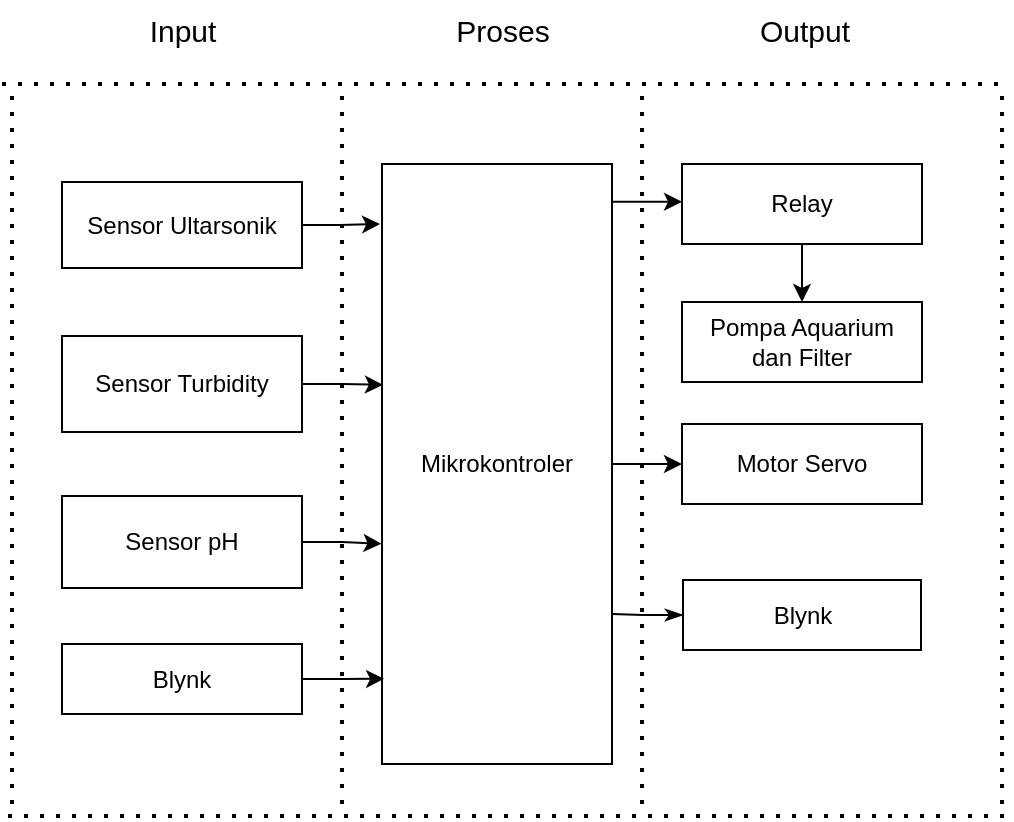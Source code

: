<mxfile version="24.7.5" pages="6">
  <diagram name="Page-1" id="R7VzKHSdNlH-gQs3RgOC">
    <mxGraphModel dx="794" dy="559" grid="0" gridSize="10" guides="1" tooltips="1" connect="1" arrows="1" fold="1" page="1" pageScale="1" pageWidth="850" pageHeight="1100" math="0" shadow="0">
      <root>
        <mxCell id="0" />
        <mxCell id="1" parent="0" />
        <mxCell id="stFJ1I9RuQEEIAM0pEeC-6" style="edgeStyle=orthogonalEdgeStyle;rounded=0;orthogonalLoop=1;jettySize=auto;html=1;entryX=0;entryY=0.47;entryDx=0;entryDy=0;entryPerimeter=0;exitX=0.986;exitY=0.063;exitDx=0;exitDy=0;exitPerimeter=0;" parent="1" source="stFJ1I9RuQEEIAM0pEeC-3" target="stFJ1I9RuQEEIAM0pEeC-5" edge="1">
          <mxGeometry relative="1" as="geometry">
            <mxPoint x="480" y="583" as="sourcePoint" />
          </mxGeometry>
        </mxCell>
        <mxCell id="zGf4qYIf1W2fx_IAwK3_-2" value="" style="edgeStyle=orthogonalEdgeStyle;rounded=0;orthogonalLoop=1;jettySize=auto;html=1;" parent="1" source="stFJ1I9RuQEEIAM0pEeC-3" target="stFJ1I9RuQEEIAM0pEeC-9" edge="1">
          <mxGeometry relative="1" as="geometry" />
        </mxCell>
        <mxCell id="stFJ1I9RuQEEIAM0pEeC-3" value="Mikrokontroler" style="rounded=0;whiteSpace=wrap;html=1;" parent="1" vertex="1">
          <mxGeometry x="365" y="549" width="115" height="300" as="geometry" />
        </mxCell>
        <mxCell id="stFJ1I9RuQEEIAM0pEeC-24" value="" style="edgeStyle=orthogonalEdgeStyle;rounded=0;orthogonalLoop=1;jettySize=auto;html=1;" parent="1" source="stFJ1I9RuQEEIAM0pEeC-5" target="stFJ1I9RuQEEIAM0pEeC-23" edge="1">
          <mxGeometry relative="1" as="geometry" />
        </mxCell>
        <mxCell id="stFJ1I9RuQEEIAM0pEeC-5" value="Relay" style="rounded=0;whiteSpace=wrap;html=1;" parent="1" vertex="1">
          <mxGeometry x="515" y="549" width="120" height="40" as="geometry" />
        </mxCell>
        <mxCell id="stFJ1I9RuQEEIAM0pEeC-9" value="Motor Servo" style="rounded=0;whiteSpace=wrap;html=1;" parent="1" vertex="1">
          <mxGeometry x="515" y="679" width="120" height="40" as="geometry" />
        </mxCell>
        <mxCell id="stFJ1I9RuQEEIAM0pEeC-14" value="" style="edgeStyle=orthogonalEdgeStyle;rounded=0;orthogonalLoop=1;jettySize=auto;html=1;" parent="1" source="stFJ1I9RuQEEIAM0pEeC-11" edge="1">
          <mxGeometry relative="1" as="geometry">
            <mxPoint x="364" y="579" as="targetPoint" />
          </mxGeometry>
        </mxCell>
        <mxCell id="stFJ1I9RuQEEIAM0pEeC-11" value="Sensor Ultarsonik" style="rounded=0;whiteSpace=wrap;html=1;" parent="1" vertex="1">
          <mxGeometry x="205" y="558" width="120" height="43" as="geometry" />
        </mxCell>
        <mxCell id="stFJ1I9RuQEEIAM0pEeC-15" value="Sensor Turbidity" style="rounded=0;whiteSpace=wrap;html=1;" parent="1" vertex="1">
          <mxGeometry x="205" y="635" width="120" height="48" as="geometry" />
        </mxCell>
        <mxCell id="stFJ1I9RuQEEIAM0pEeC-17" style="edgeStyle=orthogonalEdgeStyle;rounded=0;orthogonalLoop=1;jettySize=auto;html=1;entryX=0.004;entryY=0.368;entryDx=0;entryDy=0;entryPerimeter=0;" parent="1" source="stFJ1I9RuQEEIAM0pEeC-15" target="stFJ1I9RuQEEIAM0pEeC-3" edge="1">
          <mxGeometry relative="1" as="geometry" />
        </mxCell>
        <mxCell id="stFJ1I9RuQEEIAM0pEeC-18" value="Sensor pH" style="rounded=0;whiteSpace=wrap;html=1;" parent="1" vertex="1">
          <mxGeometry x="205" y="715" width="120" height="46" as="geometry" />
        </mxCell>
        <mxCell id="stFJ1I9RuQEEIAM0pEeC-20" style="edgeStyle=orthogonalEdgeStyle;rounded=0;orthogonalLoop=1;jettySize=auto;html=1;entryX=-0.002;entryY=0.633;entryDx=0;entryDy=0;entryPerimeter=0;" parent="1" source="stFJ1I9RuQEEIAM0pEeC-18" target="stFJ1I9RuQEEIAM0pEeC-3" edge="1">
          <mxGeometry relative="1" as="geometry" />
        </mxCell>
        <mxCell id="stFJ1I9RuQEEIAM0pEeC-23" value="Pompa Aquarium&lt;div&gt;dan Filter&lt;/div&gt;" style="rounded=0;whiteSpace=wrap;html=1;" parent="1" vertex="1">
          <mxGeometry x="515" y="618" width="120" height="40" as="geometry" />
        </mxCell>
        <mxCell id="stFJ1I9RuQEEIAM0pEeC-25" value="Blynk" style="rounded=0;whiteSpace=wrap;html=1;" parent="1" vertex="1">
          <mxGeometry x="515.5" y="757" width="119" height="35" as="geometry" />
        </mxCell>
        <mxCell id="h5ItkYK_gxQ6uihRbHUm-1" value="" style="endArrow=none;dashed=1;html=1;dashPattern=1 3;strokeWidth=2;rounded=0;strokeColor=default;" parent="1" edge="1">
          <mxGeometry width="50" height="50" relative="1" as="geometry">
            <mxPoint x="180" y="869" as="sourcePoint" />
            <mxPoint x="180" y="509" as="targetPoint" />
          </mxGeometry>
        </mxCell>
        <mxCell id="z-5U8LJKa1kFwT9po6Jz-1" value="" style="endArrow=none;dashed=1;html=1;dashPattern=1 3;strokeWidth=2;rounded=0;strokeColor=default;" parent="1" edge="1">
          <mxGeometry width="50" height="50" relative="1" as="geometry">
            <mxPoint x="675" y="869" as="sourcePoint" />
            <mxPoint x="675" y="509" as="targetPoint" />
          </mxGeometry>
        </mxCell>
        <mxCell id="z-5U8LJKa1kFwT9po6Jz-2" value="" style="endArrow=none;dashed=1;html=1;dashPattern=1 3;strokeWidth=2;rounded=0;strokeColor=default;" parent="1" edge="1">
          <mxGeometry width="50" height="50" relative="1" as="geometry">
            <mxPoint x="178" y="875" as="sourcePoint" />
            <mxPoint x="678" y="875" as="targetPoint" />
          </mxGeometry>
        </mxCell>
        <mxCell id="z-5U8LJKa1kFwT9po6Jz-3" value="" style="endArrow=none;dashed=1;html=1;dashPattern=1 3;strokeWidth=2;rounded=0;strokeColor=default;" parent="1" edge="1">
          <mxGeometry width="50" height="50" relative="1" as="geometry">
            <mxPoint x="175" y="509" as="sourcePoint" />
            <mxPoint x="675" y="509" as="targetPoint" />
          </mxGeometry>
        </mxCell>
        <mxCell id="z-5U8LJKa1kFwT9po6Jz-4" value="" style="endArrow=none;dashed=1;html=1;dashPattern=1 3;strokeWidth=2;rounded=0;strokeColor=default;" parent="1" edge="1">
          <mxGeometry width="50" height="50" relative="1" as="geometry">
            <mxPoint x="345" y="869" as="sourcePoint" />
            <mxPoint x="345" y="509" as="targetPoint" />
          </mxGeometry>
        </mxCell>
        <mxCell id="z-5U8LJKa1kFwT9po6Jz-5" value="" style="endArrow=none;dashed=1;html=1;dashPattern=1 3;strokeWidth=2;rounded=0;strokeColor=default;" parent="1" edge="1">
          <mxGeometry width="50" height="50" relative="1" as="geometry">
            <mxPoint x="495" y="869" as="sourcePoint" />
            <mxPoint x="495" y="509" as="targetPoint" />
          </mxGeometry>
        </mxCell>
        <mxCell id="z-5U8LJKa1kFwT9po6Jz-6" value="Input" style="text;html=1;align=center;verticalAlign=middle;resizable=0;points=[];autosize=1;strokeColor=none;fillColor=none;fontSize=15;" parent="1" vertex="1">
          <mxGeometry x="235" y="467" width="60" height="30" as="geometry" />
        </mxCell>
        <mxCell id="z-5U8LJKa1kFwT9po6Jz-7" value="Proses" style="text;html=1;align=center;verticalAlign=middle;resizable=0;points=[];autosize=1;strokeColor=none;fillColor=none;fontSize=15;" parent="1" vertex="1">
          <mxGeometry x="390" y="467" width="70" height="30" as="geometry" />
        </mxCell>
        <mxCell id="z-5U8LJKa1kFwT9po6Jz-8" value="Output" style="text;html=1;align=center;verticalAlign=middle;resizable=0;points=[];autosize=1;strokeColor=none;fillColor=none;fontSize=15;" parent="1" vertex="1">
          <mxGeometry x="541" y="467" width="70" height="30" as="geometry" />
        </mxCell>
        <mxCell id="zGf4qYIf1W2fx_IAwK3_-7" style="edgeStyle=orthogonalEdgeStyle;rounded=0;orthogonalLoop=1;jettySize=auto;html=1;entryX=1;entryY=0.75;entryDx=0;entryDy=0;endArrow=none;endFill=0;startArrow=classicThin;startFill=1;" parent="1" source="stFJ1I9RuQEEIAM0pEeC-25" target="stFJ1I9RuQEEIAM0pEeC-3" edge="1">
          <mxGeometry relative="1" as="geometry" />
        </mxCell>
        <mxCell id="GAFJJb1UxYRuCqTeZw1--2" value="" style="edgeStyle=orthogonalEdgeStyle;rounded=0;orthogonalLoop=1;jettySize=auto;html=1;fontFamily=Helvetica;fontSize=12;fontColor=default;entryX=0.009;entryY=0.858;entryDx=0;entryDy=0;entryPerimeter=0;" edge="1" parent="1" source="GAFJJb1UxYRuCqTeZw1--1" target="stFJ1I9RuQEEIAM0pEeC-3">
          <mxGeometry relative="1" as="geometry" />
        </mxCell>
        <mxCell id="GAFJJb1UxYRuCqTeZw1--1" value="Blynk" style="rounded=0;whiteSpace=wrap;html=1;" vertex="1" parent="1">
          <mxGeometry x="205" y="789" width="120" height="35" as="geometry" />
        </mxCell>
      </root>
    </mxGraphModel>
  </diagram>
  <diagram id="MJCl8aZaAudn2xlSvdcU" name="Page-2">
    <mxGraphModel dx="1323" dy="932" grid="0" gridSize="10" guides="1" tooltips="1" connect="1" arrows="1" fold="1" page="1" pageScale="1" pageWidth="850" pageHeight="1100" math="0" shadow="0">
      <root>
        <mxCell id="0" />
        <mxCell id="1" parent="0" />
        <mxCell id="qNQqtbwQf_g19WWun3Lc-6" value="" style="edgeStyle=orthogonalEdgeStyle;rounded=0;orthogonalLoop=1;jettySize=auto;html=1;" parent="1" source="CjtTZJPGIfYN2WjX5toW-3" target="CjtTZJPGIfYN2WjX5toW-11" edge="1">
          <mxGeometry relative="1" as="geometry" />
        </mxCell>
        <mxCell id="CjtTZJPGIfYN2WjX5toW-3" value="Relay memberikan&amp;nbsp;&lt;div&gt;tegangan&lt;/div&gt;" style="whiteSpace=wrap;html=1;strokeWidth=2;rounded=0;arcSize=12;labelBackgroundColor=none;" parent="1" vertex="1">
          <mxGeometry x="937.5" y="783.292" width="160" height="85.696" as="geometry" />
        </mxCell>
        <mxCell id="vtIXDzso_kJ8xkd63I3x-34" value="" style="edgeStyle=orthogonalEdgeStyle;rounded=0;orthogonalLoop=1;jettySize=auto;html=1;labelBackgroundColor=none;fontColor=default;" parent="1" source="CjtTZJPGIfYN2WjX5toW-11" target="vtIXDzso_kJ8xkd63I3x-33" edge="1">
          <mxGeometry relative="1" as="geometry" />
        </mxCell>
        <mxCell id="CjtTZJPGIfYN2WjX5toW-11" value="Pompa memfilter&amp;nbsp;&lt;div&gt;air aquarium&lt;/div&gt;" style="shape=parallelogram;perimeter=parallelogramPerimeter;whiteSpace=wrap;html=1;fixedSize=1;strokeWidth=2;rounded=0;arcSize=12;labelBackgroundColor=none;" parent="1" vertex="1">
          <mxGeometry x="720.0" y="783.289" width="160" height="85.696" as="geometry" />
        </mxCell>
        <mxCell id="vtIXDzso_kJ8xkd63I3x-26" value="" style="edgeStyle=orthogonalEdgeStyle;rounded=0;orthogonalLoop=1;jettySize=auto;html=1;labelBackgroundColor=none;fontColor=default;" parent="1" source="vtIXDzso_kJ8xkd63I3x-24" target="CjtTZJPGIfYN2WjX5toW-3" edge="1">
          <mxGeometry relative="1" as="geometry" />
        </mxCell>
        <mxCell id="vtIXDzso_kJ8xkd63I3x-24" value="Data diproses&amp;nbsp;&lt;div&gt;mikrokontroller&lt;/div&gt;" style="whiteSpace=wrap;html=1;strokeWidth=2;rounded=0;arcSize=12;labelBackgroundColor=none;" parent="1" vertex="1">
          <mxGeometry x="937.5" y="654.892" width="160" height="85.696" as="geometry" />
        </mxCell>
        <mxCell id="mR1GwW0_FNtDk6tlSCYA-1" value="" style="edgeStyle=orthogonalEdgeStyle;rounded=0;orthogonalLoop=1;jettySize=auto;html=1;labelBackgroundColor=none;fontColor=default;" parent="1" source="vtIXDzso_kJ8xkd63I3x-33" target="X0bP8CBK5gc246eYZqr5-2" edge="1">
          <mxGeometry relative="1" as="geometry" />
        </mxCell>
        <mxCell id="vtIXDzso_kJ8xkd63I3x-33" value="&lt;div&gt;Blynk menampilkan&amp;nbsp;&lt;/div&gt;&lt;div&gt;pompa menyala dan&amp;nbsp;&lt;/div&gt;&lt;div&gt;nilai ketinggian air&lt;/div&gt;" style="shape=parallelogram;perimeter=parallelogramPerimeter;whiteSpace=wrap;html=1;fixedSize=1;strokeWidth=2;rounded=0;arcSize=12;labelBackgroundColor=none;" parent="1" vertex="1">
          <mxGeometry x="525.0" y="783.286" width="160" height="85.696" as="geometry" />
        </mxCell>
        <mxCell id="vtIXDzso_kJ8xkd63I3x-25" value="" style="edgeStyle=orthogonalEdgeStyle;rounded=0;orthogonalLoop=1;jettySize=auto;html=1;labelBackgroundColor=none;fontColor=default;" parent="1" source="vtIXDzso_kJ8xkd63I3x-20" target="vtIXDzso_kJ8xkd63I3x-24" edge="1">
          <mxGeometry relative="1" as="geometry">
            <Array as="points">
              <mxPoint x="1017.66" y="434.01" />
            </Array>
          </mxGeometry>
        </mxCell>
        <mxCell id="Ma4tsSueQZ2O7CvECOWH-4" value="" style="edgeStyle=orthogonalEdgeStyle;rounded=0;orthogonalLoop=1;jettySize=auto;html=1;labelBackgroundColor=none;fontColor=default;" parent="1" source="Ma4tsSueQZ2O7CvECOWH-1" target="Ma4tsSueQZ2O7CvECOWH-2" edge="1">
          <mxGeometry relative="1" as="geometry" />
        </mxCell>
        <mxCell id="Ma4tsSueQZ2O7CvECOWH-1" value="Mulai" style="strokeWidth=2;html=1;shape=mxgraph.flowchart.start_1;whiteSpace=wrap;rounded=0;labelBackgroundColor=none;" parent="1" vertex="1">
          <mxGeometry x="576.007" y="116" width="133.333" height="85.696" as="geometry" />
        </mxCell>
        <mxCell id="E_-PYYlxJLaNtG1eg9tK-3" style="edgeStyle=orthogonalEdgeStyle;orthogonalLoop=1;jettySize=auto;html=1;rounded=0;curved=0;labelBackgroundColor=none;fontColor=default;" parent="1" source="Ma4tsSueQZ2O7CvECOWH-2" target="vtIXDzso_kJ8xkd63I3x-2" edge="1">
          <mxGeometry relative="1" as="geometry">
            <Array as="points">
              <mxPoint x="317" y="159" />
            </Array>
          </mxGeometry>
        </mxCell>
        <mxCell id="Ma4tsSueQZ2O7CvECOWH-2" value="&lt;div style=&quot;forced-color-adjust: none; font-family: Helvetica; font-size: 12px; font-style: normal; font-variant-ligatures: normal; font-variant-caps: normal; font-weight: 400; letter-spacing: normal; orphans: 2; text-align: center; text-indent: 0px; text-transform: none; widows: 2; word-spacing: 0px; -webkit-text-stroke-width: 0px; white-space: nowrap; text-decoration-thickness: initial; text-decoration-style: initial; text-decoration-color: initial;&quot;&gt;Sensor&amp;nbsp;&lt;/div&gt;&lt;div style=&quot;forced-color-adjust: none; font-family: Helvetica; font-size: 12px; font-style: normal; font-variant-ligatures: normal; font-variant-caps: normal; font-weight: 400; letter-spacing: normal; orphans: 2; text-align: center; text-indent: 0px; text-transform: none; widows: 2; word-spacing: 0px; -webkit-text-stroke-width: 0px; white-space: nowrap; text-decoration-thickness: initial; text-decoration-style: initial; text-decoration-color: initial;&quot;&gt;Turbidity,&lt;/div&gt;&lt;div style=&quot;forced-color-adjust: none; font-family: Helvetica; font-size: 12px; font-style: normal; font-variant-ligatures: normal; font-variant-caps: normal; font-weight: 400; letter-spacing: normal; orphans: 2; text-align: center; text-indent: 0px; text-transform: none; widows: 2; word-spacing: 0px; -webkit-text-stroke-width: 0px; white-space: nowrap; text-decoration-thickness: initial; text-decoration-style: initial; text-decoration-color: initial;&quot;&gt;Sensor pH,&lt;/div&gt;&lt;div style=&quot;forced-color-adjust: none; font-family: Helvetica; font-size: 12px; font-style: normal; font-variant-ligatures: normal; font-variant-caps: normal; font-weight: 400; letter-spacing: normal; orphans: 2; text-align: center; text-indent: 0px; text-transform: none; widows: 2; word-spacing: 0px; -webkit-text-stroke-width: 0px; white-space: nowrap; text-decoration-thickness: initial; text-decoration-style: initial; text-decoration-color: initial;&quot;&gt;Pompa, Sensor&lt;/div&gt;&lt;div style=&quot;forced-color-adjust: none; font-family: Helvetica; font-size: 12px; font-style: normal; font-variant-ligatures: normal; font-variant-caps: normal; font-weight: 400; letter-spacing: normal; orphans: 2; text-align: center; text-indent: 0px; text-transform: none; widows: 2; word-spacing: 0px; -webkit-text-stroke-width: 0px; white-space: nowrap; text-decoration-thickness: initial; text-decoration-style: initial; text-decoration-color: initial;&quot;&gt;Ultrasonik&lt;/div&gt;" style="verticalLabelPosition=middle;verticalAlign=middle;html=1;shape=hexagon;perimeter=hexagonPerimeter2;arcSize=6;size=0.27;rounded=0;labelPosition=center;align=center;labelBackgroundColor=none;textDirection=ltr;whiteSpace=wrap;strokeWidth=2;" parent="1" vertex="1">
          <mxGeometry x="376.0" y="116" width="133.333" height="85.696" as="geometry" />
        </mxCell>
        <mxCell id="CjtTZJPGIfYN2WjX5toW-6" value="" style="edgeStyle=orthogonalEdgeStyle;rounded=0;orthogonalLoop=1;jettySize=auto;html=1;labelBackgroundColor=none;fontColor=default;" parent="1" source="CjtTZJPGIfYN2WjX5toW-1" target="CjtTZJPGIfYN2WjX5toW-5" edge="1">
          <mxGeometry relative="1" as="geometry" />
        </mxCell>
        <mxCell id="E_-PYYlxJLaNtG1eg9tK-7" value="Tidak" style="edgeLabel;html=1;align=center;verticalAlign=middle;resizable=0;points=[];labelBackgroundColor=none;" parent="CjtTZJPGIfYN2WjX5toW-6" vertex="1" connectable="0">
          <mxGeometry x="-0.218" y="1" relative="1" as="geometry">
            <mxPoint as="offset" />
          </mxGeometry>
        </mxCell>
        <mxCell id="qNQqtbwQf_g19WWun3Lc-3" value="" style="edgeStyle=orthogonalEdgeStyle;rounded=0;orthogonalLoop=1;jettySize=auto;html=1;" parent="1" source="CjtTZJPGIfYN2WjX5toW-1" target="qNQqtbwQf_g19WWun3Lc-2" edge="1">
          <mxGeometry relative="1" as="geometry" />
        </mxCell>
        <mxCell id="qNQqtbwQf_g19WWun3Lc-5" value="Ya" style="edgeLabel;html=1;align=center;verticalAlign=middle;resizable=0;points=[];" parent="qNQqtbwQf_g19WWun3Lc-3" vertex="1" connectable="0">
          <mxGeometry x="0.019" relative="1" as="geometry">
            <mxPoint as="offset" />
          </mxGeometry>
        </mxCell>
        <mxCell id="CjtTZJPGIfYN2WjX5toW-1" value="Sensor pH&amp;nbsp;&lt;div&gt;&lt;span style=&quot;background-color: initial;&quot;&gt;&amp;lt;= 4 atau &amp;gt;= 8&lt;/span&gt;&lt;/div&gt;" style="rhombus;html=1;strokeWidth=2;rounded=0;arcSize=12;whiteSpace=wrap;labelBackgroundColor=none;" parent="1" vertex="1">
          <mxGeometry x="478.003" y="377.089" width="106.667" height="114.262" as="geometry" />
        </mxCell>
        <mxCell id="vtIXDzso_kJ8xkd63I3x-14" value="" style="edgeStyle=orthogonalEdgeStyle;rounded=0;orthogonalLoop=1;jettySize=auto;html=1;labelBackgroundColor=none;fontColor=default;" parent="1" source="CjtTZJPGIfYN2WjX5toW-5" target="vtIXDzso_kJ8xkd63I3x-13" edge="1">
          <mxGeometry relative="1" as="geometry" />
        </mxCell>
        <mxCell id="E_-PYYlxJLaNtG1eg9tK-8" value="Tidak" style="edgeLabel;html=1;align=center;verticalAlign=middle;resizable=0;points=[];labelBackgroundColor=none;" parent="vtIXDzso_kJ8xkd63I3x-14" vertex="1" connectable="0">
          <mxGeometry x="-0.159" y="-1" relative="1" as="geometry">
            <mxPoint as="offset" />
          </mxGeometry>
        </mxCell>
        <mxCell id="CjtTZJPGIfYN2WjX5toW-5" value="Sensor&amp;nbsp;&lt;div&gt;Turbidity&lt;div&gt;&amp;gt;= 30&lt;/div&gt;&lt;/div&gt;" style="rhombus;whiteSpace=wrap;html=1;strokeWidth=2;rounded=0;arcSize=12;labelBackgroundColor=none;" parent="1" vertex="1">
          <mxGeometry x="478.003" y="548.482" width="106.667" height="114.262" as="geometry" />
        </mxCell>
        <mxCell id="CjtTZJPGIfYN2WjX5toW-19" value="Selesai" style="strokeWidth=2;html=1;shape=mxgraph.flowchart.start_1;whiteSpace=wrap;rounded=0;labelBackgroundColor=none;" parent="1" vertex="1">
          <mxGeometry x="197.002" y="783.284" width="133.333" height="85.696" as="geometry" />
        </mxCell>
        <mxCell id="vtIXDzso_kJ8xkd63I3x-9" value="" style="edgeStyle=orthogonalEdgeStyle;rounded=0;orthogonalLoop=1;jettySize=auto;html=1;labelBackgroundColor=none;fontColor=default;" parent="1" source="vtIXDzso_kJ8xkd63I3x-2" target="vtIXDzso_kJ8xkd63I3x-8" edge="1">
          <mxGeometry relative="1" as="geometry" />
        </mxCell>
        <mxCell id="vtIXDzso_kJ8xkd63I3x-2" value="Membaca data dari database Blynk" style="rounded=0;whiteSpace=wrap;html=1;absoluteArcSize=1;arcSize=14;strokeWidth=2;labelBackgroundColor=none;" parent="1" vertex="1">
          <mxGeometry x="250.667" y="248.544" width="133.333" height="71.414" as="geometry" />
        </mxCell>
        <mxCell id="E_-PYYlxJLaNtG1eg9tK-19" value="Ya" style="edgeStyle=orthogonalEdgeStyle;orthogonalLoop=1;jettySize=auto;html=1;entryX=0.5;entryY=1;entryDx=0;entryDy=0;rounded=0;curved=0;labelBackgroundColor=none;fontColor=default;" parent="1" source="vtIXDzso_kJ8xkd63I3x-8" target="qNQqtbwQf_g19WWun3Lc-2" edge="1">
          <mxGeometry relative="1" as="geometry">
            <mxPoint x="317.286" y="548.486" as="targetPoint" />
            <Array as="points">
              <mxPoint x="317" y="698" />
              <mxPoint x="715" y="698" />
            </Array>
          </mxGeometry>
        </mxCell>
        <mxCell id="qNQqtbwQf_g19WWun3Lc-1" value="" style="edgeStyle=orthogonalEdgeStyle;rounded=0;orthogonalLoop=1;jettySize=auto;html=1;" parent="1" source="vtIXDzso_kJ8xkd63I3x-8" target="CjtTZJPGIfYN2WjX5toW-1" edge="1">
          <mxGeometry relative="1" as="geometry" />
        </mxCell>
        <mxCell id="vtIXDzso_kJ8xkd63I3x-8" value="Tombol&amp;nbsp;&lt;div&gt;pompa ditekan manual pada&lt;/div&gt;&lt;div&gt;Blynk&lt;/div&gt;" style="rhombus;whiteSpace=wrap;html=1;rounded=0;arcSize=14;strokeWidth=2;labelBackgroundColor=none;" parent="1" vertex="1">
          <mxGeometry x="258.667" y="377.089" width="117.333" height="114.262" as="geometry" />
        </mxCell>
        <mxCell id="vtIXDzso_kJ8xkd63I3x-16" value="" style="edgeStyle=orthogonalEdgeStyle;rounded=0;orthogonalLoop=1;jettySize=auto;html=1;labelBackgroundColor=none;fontColor=default;" parent="1" source="vtIXDzso_kJ8xkd63I3x-12" target="vtIXDzso_kJ8xkd63I3x-2" edge="1">
          <mxGeometry relative="1" as="geometry" />
        </mxCell>
        <mxCell id="vtIXDzso_kJ8xkd63I3x-12" value="1" style="verticalLabelPosition=middle;verticalAlign=middle;html=1;shape=mxgraph.flowchart.on-page_reference;rounded=0;labelPosition=center;align=center;labelBackgroundColor=none;" parent="1" vertex="1">
          <mxGeometry x="120" y="241.403" width="80" height="85.696" as="geometry" />
        </mxCell>
        <mxCell id="vtIXDzso_kJ8xkd63I3x-13" value="1" style="verticalLabelPosition=middle;verticalAlign=middle;html=1;shape=mxgraph.flowchart.on-page_reference;rounded=0;labelPosition=center;align=center;strokeWidth=2;labelBackgroundColor=none;" parent="1" vertex="1">
          <mxGeometry x="348.997" y="562.767" width="80" height="85.696" as="geometry" />
        </mxCell>
        <mxCell id="vtIXDzso_kJ8xkd63I3x-20" value="Data masuk ke database" style="strokeWidth=2;html=1;shape=mxgraph.flowchart.database;whiteSpace=wrap;rounded=0;labelBackgroundColor=none;" parent="1" vertex="1">
          <mxGeometry x="844.997" y="373.008" width="106.667" height="121.403" as="geometry" />
        </mxCell>
        <mxCell id="vtIXDzso_kJ8xkd63I3x-23" style="edgeStyle=orthogonalEdgeStyle;rounded=0;orthogonalLoop=1;jettySize=auto;html=1;entryX=0.5;entryY=1;entryDx=0;entryDy=0;labelBackgroundColor=none;fontColor=default;" parent="1" source="CjtTZJPGIfYN2WjX5toW-5" target="qNQqtbwQf_g19WWun3Lc-2" edge="1">
          <mxGeometry relative="1" as="geometry" />
        </mxCell>
        <mxCell id="E_-PYYlxJLaNtG1eg9tK-9" value="Ya" style="edgeLabel;html=1;align=center;verticalAlign=middle;resizable=0;points=[];labelBackgroundColor=none;" parent="vtIXDzso_kJ8xkd63I3x-23" vertex="1" connectable="0">
          <mxGeometry x="-0.667" y="-1" relative="1" as="geometry">
            <mxPoint as="offset" />
          </mxGeometry>
        </mxCell>
        <mxCell id="qNQqtbwQf_g19WWun3Lc-7" value="Ya" style="edgeStyle=orthogonalEdgeStyle;rounded=0;orthogonalLoop=1;jettySize=auto;html=1;" parent="1" source="X0bP8CBK5gc246eYZqr5-2" target="CjtTZJPGIfYN2WjX5toW-19" edge="1">
          <mxGeometry relative="1" as="geometry" />
        </mxCell>
        <mxCell id="qNQqtbwQf_g19WWun3Lc-8" value="Tidak" style="edgeStyle=orthogonalEdgeStyle;rounded=0;orthogonalLoop=1;jettySize=auto;html=1;entryX=0.5;entryY=1;entryDx=0;entryDy=0;" parent="1" source="X0bP8CBK5gc246eYZqr5-2" target="CjtTZJPGIfYN2WjX5toW-11" edge="1">
          <mxGeometry relative="1" as="geometry">
            <Array as="points">
              <mxPoint x="437" y="915" />
              <mxPoint x="800" y="915" />
            </Array>
          </mxGeometry>
        </mxCell>
        <mxCell id="X0bP8CBK5gc246eYZqr5-2" value="Air sudah jernih" style="rhombus;whiteSpace=wrap;html=1;strokeWidth=2;rounded=0;arcSize=12;labelBackgroundColor=none;" parent="1" vertex="1">
          <mxGeometry x="384.003" y="769.012" width="106.667" height="114.262" as="geometry" />
        </mxCell>
        <mxCell id="qNQqtbwQf_g19WWun3Lc-4" value="" style="edgeStyle=orthogonalEdgeStyle;rounded=0;orthogonalLoop=1;jettySize=auto;html=1;" parent="1" source="qNQqtbwQf_g19WWun3Lc-2" target="vtIXDzso_kJ8xkd63I3x-20" edge="1">
          <mxGeometry relative="1" as="geometry" />
        </mxCell>
        <mxCell id="qNQqtbwQf_g19WWun3Lc-2" value="Data dikirim ke database" style="whiteSpace=wrap;html=1;strokeWidth=2;rounded=0;arcSize=12;labelBackgroundColor=none;" parent="1" vertex="1">
          <mxGeometry x="635.0" y="391.372" width="160" height="85.696" as="geometry" />
        </mxCell>
      </root>
    </mxGraphModel>
  </diagram>
  <diagram id="D00K7CxyW36Q-Lil4brc" name="Page-3">
    <mxGraphModel dx="1134" dy="799" grid="0" gridSize="10" guides="1" tooltips="1" connect="1" arrows="1" fold="1" page="1" pageScale="1" pageWidth="850" pageHeight="1100" math="0" shadow="0">
      <root>
        <mxCell id="0" />
        <mxCell id="1" parent="0" />
        <mxCell id="aJDErWDbLdERI8_9hRQx-3" value="" style="edgeStyle=orthogonalEdgeStyle;rounded=0;orthogonalLoop=1;jettySize=auto;html=1;" parent="1" source="aJDErWDbLdERI8_9hRQx-1" target="aJDErWDbLdERI8_9hRQx-2" edge="1">
          <mxGeometry relative="1" as="geometry" />
        </mxCell>
        <mxCell id="aJDErWDbLdERI8_9hRQx-1" value="Mulai" style="strokeWidth=2;html=1;shape=mxgraph.flowchart.start_1;whiteSpace=wrap;" parent="1" vertex="1">
          <mxGeometry x="600" y="249.5" width="100" height="49.52" as="geometry" />
        </mxCell>
        <mxCell id="Q763a7Jfcjm7UW2sleFU-13" value="" style="edgeStyle=orthogonalEdgeStyle;orthogonalLoop=1;jettySize=auto;html=1;" parent="1" source="aJDErWDbLdERI8_9hRQx-2" target="aJDErWDbLdERI8_9hRQx-5" edge="1">
          <mxGeometry relative="1" as="geometry" />
        </mxCell>
        <mxCell id="aJDErWDbLdERI8_9hRQx-2" value="Motor Servo" style="verticalLabelPosition=middle;verticalAlign=middle;html=1;shape=hexagon;perimeter=hexagonPerimeter2;arcSize=6;size=0.27;labelPosition=center;align=center;strokeWidth=2;" parent="1" vertex="1">
          <mxGeometry x="420" y="237" width="140" height="74.516" as="geometry" />
        </mxCell>
        <mxCell id="Q763a7Jfcjm7UW2sleFU-14" value="" style="edgeStyle=orthogonalEdgeStyle;orthogonalLoop=1;jettySize=auto;html=1;" parent="1" source="aJDErWDbLdERI8_9hRQx-5" target="KUfxrLowyFLmvTXIHck2-1" edge="1">
          <mxGeometry relative="1" as="geometry" />
        </mxCell>
        <mxCell id="aJDErWDbLdERI8_9hRQx-5" value="&lt;span style=&quot;text-wrap: nowrap;&quot;&gt;Makanan ikan&lt;/span&gt;&lt;div style=&quot;text-wrap: nowrap;&quot;&gt;diamsukan ke&lt;/div&gt;&lt;div style=&quot;text-wrap: nowrap;&quot;&gt;wadah&lt;/div&gt;" style="verticalLabelPosition=middle;verticalAlign=middle;html=1;shape=trapezoid;perimeter=trapezoidPerimeter;whiteSpace=wrap;size=0.23;arcSize=10;flipV=1;labelPosition=center;align=center;strokeWidth=2;" parent="1" vertex="1">
          <mxGeometry x="260" y="237" width="140" height="74.516" as="geometry" />
        </mxCell>
        <mxCell id="rJdNYqaUGzkboRbuiZC2-16" value="Tidak" style="edgeStyle=orthogonalEdgeStyle;rounded=0;orthogonalLoop=1;jettySize=auto;html=1;" parent="1" source="rJdNYqaUGzkboRbuiZC2-2" target="rJdNYqaUGzkboRbuiZC2-15" edge="1">
          <mxGeometry relative="1" as="geometry" />
        </mxCell>
        <mxCell id="-smYhdmIvkk7atOYLl99-2" value="Ya" style="edgeStyle=orthogonalEdgeStyle;rounded=0;orthogonalLoop=1;jettySize=auto;html=1;exitX=1;exitY=0.5;exitDx=0;exitDy=0;" parent="1" source="rJdNYqaUGzkboRbuiZC2-2" target="-smYhdmIvkk7atOYLl99-1" edge="1">
          <mxGeometry relative="1" as="geometry">
            <Array as="points">
              <mxPoint x="217" y="413" />
            </Array>
          </mxGeometry>
        </mxCell>
        <mxCell id="rJdNYqaUGzkboRbuiZC2-2" value="Tombol pakan&lt;div&gt;&lt;span style=&quot;background-color: initial;&quot;&gt;ditekan&lt;/span&gt;&lt;div&gt;manual&lt;/div&gt;&lt;/div&gt;" style="rhombus;whiteSpace=wrap;html=1;strokeWidth=2;" parent="1" vertex="1">
          <mxGeometry x="91" y="354.984" width="126.0" height="111.774" as="geometry" />
        </mxCell>
        <mxCell id="Q763a7Jfcjm7UW2sleFU-5" style="edgeStyle=orthogonalEdgeStyle;orthogonalLoop=1;jettySize=auto;html=1;" parent="1" source="rJdNYqaUGzkboRbuiZC2-4" target="Q763a7Jfcjm7UW2sleFU-4" edge="1">
          <mxGeometry relative="1" as="geometry" />
        </mxCell>
        <mxCell id="rJdNYqaUGzkboRbuiZC2-4" value="Data diproses&amp;nbsp;&lt;div&gt;mikrokontroller&lt;/div&gt;" style="whiteSpace=wrap;html=1;strokeWidth=2;" parent="1" vertex="1">
          <mxGeometry x="579" y="379.17" width="140" height="63.39" as="geometry" />
        </mxCell>
        <mxCell id="rJdNYqaUGzkboRbuiZC2-10" value="" style="edgeStyle=orthogonalEdgeStyle;rounded=0;orthogonalLoop=1;jettySize=auto;html=1;" parent="1" source="rJdNYqaUGzkboRbuiZC2-6" target="rJdNYqaUGzkboRbuiZC2-9" edge="1">
          <mxGeometry relative="1" as="geometry" />
        </mxCell>
        <mxCell id="rJdNYqaUGzkboRbuiZC2-6" value="Motor servo&amp;nbsp;&lt;div&gt;bergerak&amp;nbsp;&lt;span style=&quot;background-color: initial;&quot;&gt;180&lt;/span&gt;&lt;span style=&quot;background-color: initial; font-size: 10px;&quot;&gt;&lt;sup&gt;o&amp;nbsp;&lt;/sup&gt;&lt;/span&gt;&lt;span style=&quot;background-color: initial;&quot;&gt;dan&lt;/span&gt;&lt;/div&gt;&lt;div&gt;&lt;span style=&quot;background-color: initial;&quot;&gt;&lt;sup style=&quot;&quot;&gt;&lt;span style=&quot;font-size: 12px;&quot;&gt;makanan jatuh&amp;nbsp;&lt;/span&gt;&lt;/sup&gt;&lt;/span&gt;&lt;span style=&quot;vertical-align: super; background-color: initial;&quot;&gt;ke aquarium&lt;/span&gt;&lt;/div&gt;" style="shape=parallelogram;perimeter=parallelogramPerimeter;whiteSpace=wrap;html=1;fixedSize=1;strokeWidth=2;" parent="1" vertex="1">
          <mxGeometry x="739" y="487.32" width="174" height="80" as="geometry" />
        </mxCell>
        <mxCell id="rJdNYqaUGzkboRbuiZC2-12" value="" style="edgeStyle=orthogonalEdgeStyle;rounded=0;orthogonalLoop=1;jettySize=auto;html=1;" parent="1" source="rJdNYqaUGzkboRbuiZC2-9" target="rJdNYqaUGzkboRbuiZC2-11" edge="1">
          <mxGeometry relative="1" as="geometry" />
        </mxCell>
        <mxCell id="rJdNYqaUGzkboRbuiZC2-9" value="Motor servo&amp;nbsp;&lt;div&gt;bergerak balik&amp;nbsp;&lt;span style=&quot;background-color: initial;&quot;&gt;180&lt;/span&gt;&lt;span style=&quot;background-color: initial; font-size: 10px;&quot;&gt;&lt;sup&gt;o&lt;/sup&gt;&lt;/span&gt;&lt;/div&gt;" style="shape=parallelogram;perimeter=parallelogramPerimeter;whiteSpace=wrap;html=1;fixedSize=1;strokeWidth=2;" parent="1" vertex="1">
          <mxGeometry x="742" y="626.02" width="168" height="72.91" as="geometry" />
        </mxCell>
        <mxCell id="rJdNYqaUGzkboRbuiZC2-11" value="Selesai" style="strokeWidth=2;html=1;shape=mxgraph.flowchart.start_1;whiteSpace=wrap;" parent="1" vertex="1">
          <mxGeometry x="775.75" y="757.32" width="100.5" height="60" as="geometry" />
        </mxCell>
        <mxCell id="9XI4MyvZEF4UAVCYQNDw-3" value="" style="edgeStyle=orthogonalEdgeStyle;orthogonalLoop=1;jettySize=auto;html=1;" parent="1" source="rJdNYqaUGzkboRbuiZC2-15" target="rJdNYqaUGzkboRbuiZC2-21" edge="1">
          <mxGeometry relative="1" as="geometry" />
        </mxCell>
        <mxCell id="rJdNYqaUGzkboRbuiZC2-15" value="&lt;span style=&quot;text-wrap: nowrap;&quot;&gt;Menagtur jadwal&amp;nbsp;&lt;/span&gt;&lt;div style=&quot;text-wrap: nowrap;&quot;&gt;makan&amp;nbsp;&lt;span style=&quot;background-color: initial;&quot;&gt;ikan&amp;nbsp;&lt;/span&gt;&lt;/div&gt;&lt;div style=&quot;text-wrap: nowrap;&quot;&gt;&lt;span style=&quot;background-color: initial;&quot;&gt;pada aplikasi&lt;/span&gt;&lt;/div&gt;" style="verticalLabelPosition=middle;verticalAlign=middle;html=1;shape=trapezoid;perimeter=trapezoidPerimeter;whiteSpace=wrap;size=0.23;arcSize=10;flipV=1;labelPosition=center;align=center;strokeWidth=2;" parent="1" vertex="1">
          <mxGeometry x="84" y="510.226" width="140" height="74.516" as="geometry" />
        </mxCell>
        <mxCell id="Q763a7Jfcjm7UW2sleFU-1" value="" style="edgeStyle=orthogonalEdgeStyle;orthogonalLoop=1;jettySize=auto;html=1;" parent="1" source="rJdNYqaUGzkboRbuiZC2-21" target="SNCClXfA6SStU-MbD-aZ-5" edge="1">
          <mxGeometry relative="1" as="geometry" />
        </mxCell>
        <mxCell id="rJdNYqaUGzkboRbuiZC2-21" value="Kirim data ke blynk&amp;nbsp;&lt;div&gt;database&lt;/div&gt;" style="whiteSpace=wrap;html=1;strokeWidth=2;" parent="1" vertex="1">
          <mxGeometry x="85" y="627" width="138" height="75.06" as="geometry" />
        </mxCell>
        <mxCell id="SNCClXfA6SStU-MbD-aZ-3" value="Ya" style="edgeStyle=orthogonalEdgeStyle;rounded=0;orthogonalLoop=1;jettySize=auto;html=1;entryX=0.5;entryY=1;entryDx=0;entryDy=0;" parent="1" source="SNCClXfA6SStU-MbD-aZ-1" target="rJdNYqaUGzkboRbuiZC2-4" edge="1">
          <mxGeometry relative="1" as="geometry" />
        </mxCell>
        <mxCell id="Q763a7Jfcjm7UW2sleFU-19" value="Tidak" style="edgeStyle=orthogonalEdgeStyle;orthogonalLoop=1;jettySize=auto;html=1;entryX=0.5;entryY=1;entryDx=0;entryDy=0;rounded=0;curved=0;exitX=0.5;exitY=1;exitDx=0;exitDy=0;" parent="1" source="SNCClXfA6SStU-MbD-aZ-1" target="Q763a7Jfcjm7UW2sleFU-16" edge="1">
          <mxGeometry relative="1" as="geometry">
            <Array as="points">
              <mxPoint x="649" y="863" />
              <mxPoint x="397" y="863" />
            </Array>
          </mxGeometry>
        </mxCell>
        <mxCell id="SNCClXfA6SStU-MbD-aZ-1" value="&lt;span style=&quot;background-color: initial;&quot;&gt;Memasuki&amp;nbsp;&lt;/span&gt;&lt;div&gt;&lt;span style=&quot;background-color: initial;&quot;&gt;jadwal&amp;nbsp;&lt;/span&gt;&lt;/div&gt;&lt;div&gt;&lt;span style=&quot;background-color: initial;&quot;&gt;makan ikan&lt;/span&gt;&lt;/div&gt;" style="rhombus;whiteSpace=wrap;html=1;strokeWidth=2;" parent="1" vertex="1">
          <mxGeometry x="593" y="743.523" width="112" height="99.355" as="geometry" />
        </mxCell>
        <mxCell id="Q763a7Jfcjm7UW2sleFU-17" value="" style="edgeStyle=orthogonalEdgeStyle;orthogonalLoop=1;jettySize=auto;html=1;" parent="1" source="SNCClXfA6SStU-MbD-aZ-5" target="Q763a7Jfcjm7UW2sleFU-16" edge="1">
          <mxGeometry relative="1" as="geometry" />
        </mxCell>
        <mxCell id="SNCClXfA6SStU-MbD-aZ-5" value="&lt;span style=&quot;text-wrap: nowrap;&quot;&gt;Data tersimpan&lt;/span&gt;&lt;div style=&quot;text-wrap: nowrap;&quot;&gt;di database&amp;nbsp;&lt;/div&gt;" style="strokeWidth=2;html=1;shape=mxgraph.flowchart.database;whiteSpace=wrap;" parent="1" vertex="1">
          <mxGeometry x="106.25" y="737" width="95.5" height="111.77" as="geometry" />
        </mxCell>
        <mxCell id="Q763a7Jfcjm7UW2sleFU-15" value="" style="edgeStyle=orthogonalEdgeStyle;orthogonalLoop=1;jettySize=auto;html=1;" parent="1" source="KUfxrLowyFLmvTXIHck2-1" target="rJdNYqaUGzkboRbuiZC2-2" edge="1">
          <mxGeometry relative="1" as="geometry" />
        </mxCell>
        <mxCell id="KUfxrLowyFLmvTXIHck2-1" value="Membaca data dari database Blynk" style="whiteSpace=wrap;html=1;strokeWidth=2;" parent="1" vertex="1">
          <mxGeometry x="85" y="244.26" width="138" height="60" as="geometry" />
        </mxCell>
        <mxCell id="Q763a7Jfcjm7UW2sleFU-6" value="" style="edgeStyle=orthogonalEdgeStyle;orthogonalLoop=1;jettySize=auto;html=1;" parent="1" source="Q763a7Jfcjm7UW2sleFU-4" target="rJdNYqaUGzkboRbuiZC2-6" edge="1">
          <mxGeometry relative="1" as="geometry" />
        </mxCell>
        <mxCell id="Q763a7Jfcjm7UW2sleFU-4" value="Tombol pakan&lt;div&gt;&lt;span style=&quot;background-color: initial;&quot;&gt;aktif pada blynk&lt;/span&gt;&lt;/div&gt;" style="shape=parallelogram;perimeter=parallelogramPerimeter;whiteSpace=wrap;html=1;fixedSize=1;strokeWidth=2;" parent="1" vertex="1">
          <mxGeometry x="751" y="373.93" width="150" height="73.87" as="geometry" />
        </mxCell>
        <mxCell id="Q763a7Jfcjm7UW2sleFU-16" value="Menunggu jadwal&amp;nbsp;&lt;div&gt;makan ikan&lt;/div&gt;" style="whiteSpace=wrap;html=1;strokeWidth=2;" parent="1" vertex="1">
          <mxGeometry x="327" y="761.19" width="140" height="63.39" as="geometry" />
        </mxCell>
        <mxCell id="1uA6vo4i2zgRq04hkM_d-1" style="edgeStyle=orthogonalEdgeStyle;rounded=0;orthogonalLoop=1;jettySize=auto;html=1;entryX=0;entryY=0.5;entryDx=0;entryDy=0;" parent="1" source="Q763a7Jfcjm7UW2sleFU-16" target="SNCClXfA6SStU-MbD-aZ-1" edge="1">
          <mxGeometry relative="1" as="geometry" />
        </mxCell>
        <mxCell id="1uA6vo4i2zgRq04hkM_d-2" value="&lt;span style=&quot;text-wrap: nowrap;&quot;&gt;Data tersimpan&lt;/span&gt;&lt;div style=&quot;text-wrap: nowrap;&quot;&gt;di database&amp;nbsp;&lt;/div&gt;" style="strokeWidth=2;html=1;shape=mxgraph.flowchart.database;whiteSpace=wrap;" parent="1" vertex="1">
          <mxGeometry x="445" y="354.99" width="95.5" height="111.77" as="geometry" />
        </mxCell>
        <mxCell id="1uA6vo4i2zgRq04hkM_d-3" style="edgeStyle=orthogonalEdgeStyle;rounded=0;orthogonalLoop=1;jettySize=auto;html=1;entryX=0.015;entryY=0.513;entryDx=0;entryDy=0;entryPerimeter=0;" parent="1" source="1uA6vo4i2zgRq04hkM_d-2" target="rJdNYqaUGzkboRbuiZC2-4" edge="1">
          <mxGeometry relative="1" as="geometry">
            <mxPoint x="702" y="411.1" as="targetPoint" />
          </mxGeometry>
        </mxCell>
        <mxCell id="-smYhdmIvkk7atOYLl99-3" value="" style="edgeStyle=orthogonalEdgeStyle;rounded=0;orthogonalLoop=1;jettySize=auto;html=1;" parent="1" source="-smYhdmIvkk7atOYLl99-1" target="1uA6vo4i2zgRq04hkM_d-2" edge="1">
          <mxGeometry relative="1" as="geometry" />
        </mxCell>
        <mxCell id="-smYhdmIvkk7atOYLl99-1" value="Kirim data ke blynk database" style="whiteSpace=wrap;html=1;strokeWidth=2;" parent="1" vertex="1">
          <mxGeometry x="272" y="379.18" width="140" height="63.39" as="geometry" />
        </mxCell>
      </root>
    </mxGraphModel>
  </diagram>
  <diagram id="A-ZY_oNdLFCiEaPYafsY" name="Page-4">
    <mxGraphModel dx="1323" dy="932" grid="0" gridSize="10" guides="1" tooltips="1" connect="1" arrows="1" fold="1" page="1" pageScale="1" pageWidth="850" pageHeight="1100" math="0" shadow="0">
      <root>
        <mxCell id="0" />
        <mxCell id="1" parent="0" />
        <mxCell id="z6r_2KGl1h1CK8Bu1xF8-3" value="" style="edgeStyle=orthogonalEdgeStyle;rounded=0;orthogonalLoop=1;jettySize=auto;html=1;" parent="1" source="z6r_2KGl1h1CK8Bu1xF8-1" target="z6r_2KGl1h1CK8Bu1xF8-2" edge="1">
          <mxGeometry relative="1" as="geometry" />
        </mxCell>
        <mxCell id="z6r_2KGl1h1CK8Bu1xF8-1" value="Mulai" style="strokeWidth=2;html=1;shape=mxgraph.flowchart.start_1;whiteSpace=wrap;" parent="1" vertex="1">
          <mxGeometry x="130" y="40" width="100" height="60" as="geometry" />
        </mxCell>
        <mxCell id="-NCGxtlDjK5XSZy30WA2-3" value="" style="edgeStyle=orthogonalEdgeStyle;rounded=0;orthogonalLoop=1;jettySize=auto;html=1;" parent="1" source="z6r_2KGl1h1CK8Bu1xF8-2" target="-NCGxtlDjK5XSZy30WA2-1" edge="1">
          <mxGeometry relative="1" as="geometry" />
        </mxCell>
        <mxCell id="-DCqd282jj-qfxnWtEpU-1" value="" style="edgeStyle=orthogonalEdgeStyle;rounded=0;orthogonalLoop=1;jettySize=auto;html=1;" parent="1" source="z6r_2KGl1h1CK8Bu1xF8-2" target="xQsMWRAs64IuanBqkAB1-11" edge="1">
          <mxGeometry relative="1" as="geometry" />
        </mxCell>
        <mxCell id="z6r_2KGl1h1CK8Bu1xF8-2" value="Sensor pH,&amp;nbsp;&lt;div&gt;sensor turbidity,&lt;/div&gt;&lt;div&gt;sensor ultrasonik,&lt;/div&gt;&lt;div&gt;pompa akuarium,&lt;/div&gt;&lt;div&gt;motor servo&lt;/div&gt;" style="verticalLabelPosition=middle;verticalAlign=middle;html=1;shape=hexagon;perimeter=hexagonPerimeter2;arcSize=6;size=0.27;strokeWidth=2;labelPosition=center;align=center;" parent="1" vertex="1">
          <mxGeometry x="115" y="140" width="130" height="80" as="geometry" />
        </mxCell>
        <mxCell id="N_oAOeK958_7yvn_tYGn-19" value="" style="edgeStyle=orthogonalEdgeStyle;rounded=0;orthogonalLoop=1;jettySize=auto;html=1;" parent="1" source="xQsMWRAs64IuanBqkAB1-11" target="N_oAOeK958_7yvn_tYGn-18" edge="1">
          <mxGeometry relative="1" as="geometry" />
        </mxCell>
        <mxCell id="xQsMWRAs64IuanBqkAB1-11" value="Mendeteksi ketinggian air, kekeruhan air, tingkat pH air" style="rounded=1;whiteSpace=wrap;html=1;absoluteArcSize=1;arcSize=14;strokeWidth=2;perimeterSpacing=0;" parent="1" vertex="1">
          <mxGeometry x="125" y="280" width="110" height="60" as="geometry" />
        </mxCell>
        <mxCell id="xQsMWRAs64IuanBqkAB1-21" value="Selesai" style="strokeWidth=2;html=1;shape=mxgraph.flowchart.start_1;whiteSpace=wrap;" parent="1" vertex="1">
          <mxGeometry x="270" y="770" width="100" height="60" as="geometry" />
        </mxCell>
        <mxCell id="N_oAOeK958_7yvn_tYGn-10" value="Tidak" style="edgeStyle=orthogonalEdgeStyle;rounded=0;orthogonalLoop=1;jettySize=auto;html=1;" parent="1" source="N_oAOeK958_7yvn_tYGn-7" target="N_oAOeK958_7yvn_tYGn-9" edge="1">
          <mxGeometry relative="1" as="geometry" />
        </mxCell>
        <mxCell id="N_oAOeK958_7yvn_tYGn-11" value="Ya" style="edgeStyle=orthogonalEdgeStyle;rounded=0;orthogonalLoop=1;jettySize=auto;html=1;" parent="1" source="N_oAOeK958_7yvn_tYGn-7" target="xQsMWRAs64IuanBqkAB1-21" edge="1">
          <mxGeometry relative="1" as="geometry" />
        </mxCell>
        <mxCell id="N_oAOeK958_7yvn_tYGn-7" value="Mencabut daya pada alat" style="rhombus;whiteSpace=wrap;html=1;rounded=1;arcSize=14;strokeWidth=2;" parent="1" vertex="1">
          <mxGeometry x="450" y="750" width="100" height="100" as="geometry" />
        </mxCell>
        <mxCell id="N_oAOeK958_7yvn_tYGn-9" value="2" style="ellipse;whiteSpace=wrap;html=1;rounded=1;arcSize=14;strokeWidth=2;" parent="1" vertex="1">
          <mxGeometry x="612.5" y="775" width="50" height="50" as="geometry" />
        </mxCell>
        <mxCell id="N_oAOeK958_7yvn_tYGn-15" value="" style="edgeStyle=orthogonalEdgeStyle;rounded=0;orthogonalLoop=1;jettySize=auto;html=1;" parent="1" source="N_oAOeK958_7yvn_tYGn-14" target="z6r_2KGl1h1CK8Bu1xF8-2" edge="1">
          <mxGeometry relative="1" as="geometry" />
        </mxCell>
        <mxCell id="N_oAOeK958_7yvn_tYGn-14" value="2" style="ellipse;whiteSpace=wrap;html=1;rounded=1;arcSize=14;strokeWidth=2;" parent="1" vertex="1">
          <mxGeometry x="30" y="155" width="50" height="50" as="geometry" />
        </mxCell>
        <mxCell id="OQHePj2gy1o0vGWMjE9y-2" value="" style="edgeStyle=orthogonalEdgeStyle;rounded=0;orthogonalLoop=1;jettySize=auto;html=1;" parent="1" source="N_oAOeK958_7yvn_tYGn-18" target="OQHePj2gy1o0vGWMjE9y-1" edge="1">
          <mxGeometry relative="1" as="geometry" />
        </mxCell>
        <mxCell id="vQWUYenu4hUCdBhY73kT-1" value="Tidak" style="edgeStyle=orthogonalEdgeStyle;rounded=0;orthogonalLoop=1;jettySize=auto;html=1;entryX=0;entryY=0.5;entryDx=0;entryDy=0;" parent="1" source="N_oAOeK958_7yvn_tYGn-18" target="xQsMWRAs64IuanBqkAB1-11" edge="1">
          <mxGeometry x="-0.709" relative="1" as="geometry">
            <Array as="points">
              <mxPoint x="50" y="430" />
              <mxPoint x="50" y="310" />
            </Array>
            <mxPoint as="offset" />
          </mxGeometry>
        </mxCell>
        <mxCell id="vQWUYenu4hUCdBhY73kT-4" value="Ya" style="edgeStyle=orthogonalEdgeStyle;rounded=0;orthogonalLoop=1;jettySize=auto;html=1;" parent="1" source="N_oAOeK958_7yvn_tYGn-18" target="vQWUYenu4hUCdBhY73kT-3" edge="1">
          <mxGeometry relative="1" as="geometry" />
        </mxCell>
        <mxCell id="N_oAOeK958_7yvn_tYGn-18" value="Tingkat pH air&amp;nbsp;&lt;div&gt;&amp;lt;= 6.8 atau&amp;nbsp;&lt;/div&gt;&lt;div&gt;&amp;gt;= 7.4&lt;/div&gt;" style="rhombus;whiteSpace=wrap;html=1;rounded=1;arcSize=14;strokeWidth=2;strokeColor=default;align=center;verticalAlign=middle;fontFamily=Helvetica;fontSize=12;fontColor=default;fillColor=default;" parent="1" vertex="1">
          <mxGeometry x="130" y="380" width="100" height="100" as="geometry" />
        </mxCell>
        <mxCell id="vQWUYenu4hUCdBhY73kT-2" value="Tidak" style="edgeStyle=orthogonalEdgeStyle;rounded=0;orthogonalLoop=1;jettySize=auto;html=1;exitX=0;exitY=0.5;exitDx=0;exitDy=0;entryX=0;entryY=0.5;entryDx=0;entryDy=0;" parent="1" source="OQHePj2gy1o0vGWMjE9y-1" target="xQsMWRAs64IuanBqkAB1-11" edge="1">
          <mxGeometry x="-0.855" relative="1" as="geometry">
            <Array as="points">
              <mxPoint x="50" y="570" />
              <mxPoint x="50" y="310" />
            </Array>
            <mxPoint x="1" as="offset" />
          </mxGeometry>
        </mxCell>
        <mxCell id="vQWUYenu4hUCdBhY73kT-5" value="Ya" style="edgeStyle=orthogonalEdgeStyle;rounded=0;orthogonalLoop=1;jettySize=auto;html=1;" parent="1" source="OQHePj2gy1o0vGWMjE9y-1" target="vQWUYenu4hUCdBhY73kT-3" edge="1">
          <mxGeometry x="-0.535" relative="1" as="geometry">
            <mxPoint x="1" as="offset" />
          </mxGeometry>
        </mxCell>
        <mxCell id="OQHePj2gy1o0vGWMjE9y-1" value="Kekeruhan air&lt;div&gt;&amp;gt;= 30&lt;/div&gt;" style="rhombus;whiteSpace=wrap;html=1;rounded=1;arcSize=14;strokeWidth=2;" parent="1" vertex="1">
          <mxGeometry x="130" y="520" width="100" height="100" as="geometry" />
        </mxCell>
        <mxCell id="eXqWg5dRvCWtg7Qowjyj-2" value="" style="edgeStyle=orthogonalEdgeStyle;rounded=0;orthogonalLoop=1;jettySize=auto;html=1;" parent="1" source="vQWUYenu4hUCdBhY73kT-3" target="eXqWg5dRvCWtg7Qowjyj-1" edge="1">
          <mxGeometry relative="1" as="geometry" />
        </mxCell>
        <mxCell id="vQWUYenu4hUCdBhY73kT-3" value="Data diproses mikrokontroler dan data dikirm ke database Blynk" style="rounded=1;whiteSpace=wrap;html=1;arcSize=6;strokeWidth=2;" parent="1" vertex="1">
          <mxGeometry x="275" y="400" width="120" height="60" as="geometry" />
        </mxCell>
        <mxCell id="vQWUYenu4hUCdBhY73kT-12" value="" style="edgeStyle=orthogonalEdgeStyle;rounded=0;orthogonalLoop=1;jettySize=auto;html=1;" parent="1" source="vQWUYenu4hUCdBhY73kT-9" target="vQWUYenu4hUCdBhY73kT-11" edge="1">
          <mxGeometry relative="1" as="geometry" />
        </mxCell>
        <mxCell id="vQWUYenu4hUCdBhY73kT-9" value="Data diproses mikrokontroler dan&amp;nbsp; relay diberi tegangan" style="rounded=1;whiteSpace=wrap;html=1;arcSize=6;strokeWidth=2;" parent="1" vertex="1">
          <mxGeometry x="417.5" y="255" width="120" height="60" as="geometry" />
        </mxCell>
        <mxCell id="vQWUYenu4hUCdBhY73kT-15" value="" style="edgeStyle=orthogonalEdgeStyle;rounded=0;orthogonalLoop=1;jettySize=auto;html=1;" parent="1" source="vQWUYenu4hUCdBhY73kT-11" target="vQWUYenu4hUCdBhY73kT-14" edge="1">
          <mxGeometry relative="1" as="geometry" />
        </mxCell>
        <mxCell id="vQWUYenu4hUCdBhY73kT-11" value="Pompa akuarium&amp;nbsp;&lt;div&gt;menyala dan&amp;nbsp;&lt;/div&gt;&lt;div&gt;menyaring&amp;nbsp;&lt;span style=&quot;background-color: initial;&quot;&gt;air kotor&lt;/span&gt;&lt;/div&gt;" style="shape=parallelogram;perimeter=parallelogramPerimeter;whiteSpace=wrap;html=1;fixedSize=1;rounded=1;arcSize=14;strokeWidth=2;" parent="1" vertex="1">
          <mxGeometry x="590" y="250" width="150" height="70" as="geometry" />
        </mxCell>
        <mxCell id="vQWUYenu4hUCdBhY73kT-17" value="" style="edgeStyle=orthogonalEdgeStyle;rounded=0;orthogonalLoop=1;jettySize=auto;html=1;" parent="1" source="vQWUYenu4hUCdBhY73kT-14" target="vQWUYenu4hUCdBhY73kT-16" edge="1">
          <mxGeometry relative="1" as="geometry" />
        </mxCell>
        <mxCell id="vQWUYenu4hUCdBhY73kT-14" value="Menunggu air sampai tidak keruh dan pH normal" style="rounded=1;whiteSpace=wrap;html=1;arcSize=6;strokeWidth=2;" parent="1" vertex="1">
          <mxGeometry x="605" y="370" width="120" height="60" as="geometry" />
        </mxCell>
        <mxCell id="vQWUYenu4hUCdBhY73kT-20" value="Ya" style="edgeStyle=orthogonalEdgeStyle;rounded=0;orthogonalLoop=1;jettySize=auto;html=1;exitX=0;exitY=0.5;exitDx=0;exitDy=0;" parent="1" source="vQWUYenu4hUCdBhY73kT-16" target="vQWUYenu4hUCdBhY73kT-19" edge="1">
          <mxGeometry relative="1" as="geometry">
            <mxPoint x="215" y="930" as="sourcePoint" />
          </mxGeometry>
        </mxCell>
        <mxCell id="k-vC1KDWUcxOJGe2LYuU-1" value="Tidak" style="edgeStyle=orthogonalEdgeStyle;rounded=0;orthogonalLoop=1;jettySize=auto;html=1;entryX=1;entryY=0.5;entryDx=0;entryDy=0;" parent="1" source="vQWUYenu4hUCdBhY73kT-16" target="vQWUYenu4hUCdBhY73kT-14" edge="1">
          <mxGeometry relative="1" as="geometry">
            <Array as="points">
              <mxPoint x="760" y="535" />
              <mxPoint x="760" y="400" />
            </Array>
          </mxGeometry>
        </mxCell>
        <mxCell id="vQWUYenu4hUCdBhY73kT-16" value="Kekeruhan&amp;nbsp;&lt;div&gt;&amp;lt; 30 dan pH &amp;gt;6.8&amp;nbsp;&lt;div&gt;atau &amp;lt; 7.4&lt;/div&gt;&lt;/div&gt;" style="rhombus;whiteSpace=wrap;html=1;rounded=1;arcSize=14;strokeWidth=2;" parent="1" vertex="1">
          <mxGeometry x="612.5" y="480" width="105" height="110" as="geometry" />
        </mxCell>
        <mxCell id="vQWUYenu4hUCdBhY73kT-22" value="" style="edgeStyle=orthogonalEdgeStyle;rounded=0;orthogonalLoop=1;jettySize=auto;html=1;" parent="1" source="vQWUYenu4hUCdBhY73kT-19" target="vQWUYenu4hUCdBhY73kT-21" edge="1">
          <mxGeometry relative="1" as="geometry" />
        </mxCell>
        <mxCell id="vQWUYenu4hUCdBhY73kT-19" value="Data diproses mikrokontroler dan&amp;nbsp; relay tidak diberi tegangan" style="rounded=1;whiteSpace=wrap;html=1;arcSize=6;strokeWidth=2;" parent="1" vertex="1">
          <mxGeometry x="440" y="505" width="120" height="60" as="geometry" />
        </mxCell>
        <mxCell id="TTlpEetHsV-FEUPxuy3D-8" value="" style="edgeStyle=orthogonalEdgeStyle;rounded=0;orthogonalLoop=1;jettySize=auto;html=1;fontFamily=Helvetica;fontSize=12;fontColor=default;" parent="1" source="vQWUYenu4hUCdBhY73kT-21" target="N_oAOeK958_7yvn_tYGn-7" edge="1">
          <mxGeometry relative="1" as="geometry" />
        </mxCell>
        <mxCell id="vQWUYenu4hUCdBhY73kT-21" value="Pompa akuarium&amp;nbsp;&lt;div&gt;mati&lt;/div&gt;" style="shape=parallelogram;perimeter=parallelogramPerimeter;whiteSpace=wrap;html=1;fixedSize=1;rounded=1;arcSize=14;strokeWidth=2;" parent="1" vertex="1">
          <mxGeometry x="425" y="620" width="150" height="70" as="geometry" />
        </mxCell>
        <mxCell id="-NCGxtlDjK5XSZy30WA2-1" value="1" style="verticalLabelPosition=middle;verticalAlign=middle;html=1;shape=offPageConnector;rounded=0;size=0.5;labelPosition=center;align=center;strokeWidth=2;" parent="1" vertex="1">
          <mxGeometry x="290" y="150" width="60" height="60" as="geometry" />
        </mxCell>
        <mxCell id="eXqWg5dRvCWtg7Qowjyj-4" value="" style="edgeStyle=orthogonalEdgeStyle;rounded=0;orthogonalLoop=1;jettySize=auto;html=1;" parent="1" source="eXqWg5dRvCWtg7Qowjyj-1" target="vQWUYenu4hUCdBhY73kT-9" edge="1">
          <mxGeometry relative="1" as="geometry" />
        </mxCell>
        <mxCell id="eXqWg5dRvCWtg7Qowjyj-1" value="Data masuk ke database&lt;div&gt;Blynk&lt;/div&gt;" style="shape=parallelogram;perimeter=parallelogramPerimeter;whiteSpace=wrap;html=1;fixedSize=1;rounded=1;arcSize=6;strokeWidth=2;" parent="1" vertex="1">
          <mxGeometry x="275" y="255" width="120" height="60" as="geometry" />
        </mxCell>
      </root>
    </mxGraphModel>
  </diagram>
  <diagram id="Vw0lY2wGpoNmwu6yqvzu" name="Page-6">
    <mxGraphModel dx="284" dy="799" grid="0" gridSize="10" guides="1" tooltips="1" connect="1" arrows="1" fold="1" page="1" pageScale="1" pageWidth="850" pageHeight="1100" math="0" shadow="0">
      <root>
        <mxCell id="0" />
        <mxCell id="1" parent="0" />
        <mxCell id="dgjshBuyqhu0HV7DLwUp-1" value="" style="edgeStyle=orthogonalEdgeStyle;rounded=0;orthogonalLoop=1;jettySize=auto;html=1;" parent="1" source="dgjshBuyqhu0HV7DLwUp-2" target="dgjshBuyqhu0HV7DLwUp-4" edge="1">
          <mxGeometry relative="1" as="geometry" />
        </mxCell>
        <mxCell id="dgjshBuyqhu0HV7DLwUp-2" value="Memasukan makanan ikan ke dalam wadah" style="shape=trapezoid;perimeter=trapezoidPerimeter;whiteSpace=wrap;html=1;fixedSize=1;arcSize=6;strokeWidth=2;flipV=1;" parent="1" vertex="1">
          <mxGeometry x="1125" y="225" width="120" height="60" as="geometry" />
        </mxCell>
        <mxCell id="dgjshBuyqhu0HV7DLwUp-3" value="" style="edgeStyle=orthogonalEdgeStyle;rounded=0;orthogonalLoop=1;jettySize=auto;html=1;" parent="1" source="dgjshBuyqhu0HV7DLwUp-4" target="dgjshBuyqhu0HV7DLwUp-6" edge="1">
          <mxGeometry relative="1" as="geometry" />
        </mxCell>
        <mxCell id="dgjshBuyqhu0HV7DLwUp-4" value="Mengatur jadwal makan ikan pada aplikasi Blynk" style="shape=trapezoid;perimeter=trapezoidPerimeter;whiteSpace=wrap;html=1;fixedSize=1;arcSize=6;strokeWidth=2;flipV=1;" parent="1" vertex="1">
          <mxGeometry x="1125" y="335" width="120" height="60" as="geometry" />
        </mxCell>
        <mxCell id="YhLFZobiiNLG3KX7CqUt-3" value="" style="edgeStyle=orthogonalEdgeStyle;rounded=0;orthogonalLoop=1;jettySize=auto;html=1;" parent="1" source="dgjshBuyqhu0HV7DLwUp-6" target="YhLFZobiiNLG3KX7CqUt-2" edge="1">
          <mxGeometry relative="1" as="geometry" />
        </mxCell>
        <mxCell id="dgjshBuyqhu0HV7DLwUp-6" value="Data diproses mikrokontroler dan&amp;nbsp; data dikirm ke database Blynk" style="rounded=1;whiteSpace=wrap;html=1;arcSize=6;strokeWidth=2;" parent="1" vertex="1">
          <mxGeometry x="930" y="335" width="120" height="60" as="geometry" />
        </mxCell>
        <mxCell id="dgjshBuyqhu0HV7DLwUp-9" value="" style="edgeStyle=orthogonalEdgeStyle;rounded=0;orthogonalLoop=1;jettySize=auto;html=1;" parent="1" source="dgjshBuyqhu0HV7DLwUp-10" target="dgjshBuyqhu0HV7DLwUp-13" edge="1">
          <mxGeometry relative="1" as="geometry" />
        </mxCell>
        <mxCell id="dgjshBuyqhu0HV7DLwUp-10" value="Data diproses mikrokontroler dan menunggu jadwal makan ikan" style="rounded=1;whiteSpace=wrap;html=1;absoluteArcSize=1;arcSize=14;strokeWidth=2;" parent="1" vertex="1">
          <mxGeometry x="1100" y="480" width="110" height="60" as="geometry" />
        </mxCell>
        <mxCell id="dgjshBuyqhu0HV7DLwUp-12" value="Ya" style="edgeStyle=orthogonalEdgeStyle;rounded=0;orthogonalLoop=1;jettySize=auto;html=1;entryX=0;entryY=0.5;entryDx=0;entryDy=0;" parent="1" source="dgjshBuyqhu0HV7DLwUp-13" target="dgjshBuyqhu0HV7DLwUp-15" edge="1">
          <mxGeometry relative="1" as="geometry">
            <mxPoint x="1505" y="695" as="targetPoint" />
          </mxGeometry>
        </mxCell>
        <mxCell id="217FEw6x685fC04Qk5-e-2" value="Tidak" style="edgeStyle=orthogonalEdgeStyle;rounded=0;orthogonalLoop=1;jettySize=auto;html=1;entryX=0.5;entryY=0;entryDx=0;entryDy=0;" edge="1" parent="1" source="dgjshBuyqhu0HV7DLwUp-13" target="dgjshBuyqhu0HV7DLwUp-10">
          <mxGeometry relative="1" as="geometry">
            <Array as="points">
              <mxPoint x="1285" y="460" />
              <mxPoint x="1155" y="460" />
            </Array>
          </mxGeometry>
        </mxCell>
        <mxCell id="dgjshBuyqhu0HV7DLwUp-13" value="Memasuki jadwal makan ikan" style="rhombus;whiteSpace=wrap;html=1;rounded=1;arcSize=14;strokeWidth=2;" parent="1" vertex="1">
          <mxGeometry x="1250" y="465" width="90" height="90" as="geometry" />
        </mxCell>
        <mxCell id="217FEw6x685fC04Qk5-e-3" value="" style="edgeStyle=orthogonalEdgeStyle;rounded=0;orthogonalLoop=1;jettySize=auto;html=1;" edge="1" parent="1" source="dgjshBuyqhu0HV7DLwUp-15" target="dgjshBuyqhu0HV7DLwUp-17">
          <mxGeometry relative="1" as="geometry" />
        </mxCell>
        <mxCell id="dgjshBuyqhu0HV7DLwUp-15" value="Motor servo&amp;nbsp;&lt;div&gt;bergerak&amp;nbsp;&lt;span style=&quot;background-color: initial;&quot;&gt;180&lt;/span&gt;&lt;span style=&quot;background-color: initial; font-size: 10px;&quot;&gt;&lt;sup&gt;o&amp;nbsp;&lt;/sup&gt;&lt;/span&gt;&lt;span style=&quot;background-color: initial;&quot;&gt;dan&lt;/span&gt;&lt;/div&gt;&lt;div&gt;&lt;span style=&quot;background-color: initial;&quot;&gt;makanan jatuh ke&amp;nbsp;&lt;/span&gt;&lt;/div&gt;&lt;div&gt;&lt;span style=&quot;background-color: initial;&quot;&gt;akuarium&lt;/span&gt;&lt;/div&gt;" style="shape=parallelogram;perimeter=parallelogramPerimeter;whiteSpace=wrap;html=1;fixedSize=1;rounded=1;arcSize=14;strokeWidth=2;" parent="1" vertex="1">
          <mxGeometry x="1405" y="475" width="150" height="70" as="geometry" />
        </mxCell>
        <mxCell id="YhLFZobiiNLG3KX7CqUt-1" value="" style="edgeStyle=orthogonalEdgeStyle;rounded=0;orthogonalLoop=1;jettySize=auto;html=1;" parent="1" source="dgjshBuyqhu0HV7DLwUp-17" target="dgjshBuyqhu0HV7DLwUp-19" edge="1">
          <mxGeometry relative="1" as="geometry" />
        </mxCell>
        <mxCell id="dgjshBuyqhu0HV7DLwUp-17" value="Motor servo&amp;nbsp;&lt;div&gt;bergerak kembali&amp;nbsp;&lt;span style=&quot;background-color: initial;&quot;&gt;180&lt;/span&gt;&lt;span style=&quot;background-color: initial; font-size: 10px;&quot;&gt;&lt;sup&gt;o&amp;nbsp;&lt;/sup&gt;&lt;/span&gt;&lt;/div&gt;&lt;div&gt;&lt;span style=&quot;background-color: initial;&quot;&gt;ke posisi awal&lt;/span&gt;&lt;/div&gt;" style="shape=parallelogram;perimeter=parallelogramPerimeter;whiteSpace=wrap;html=1;fixedSize=1;rounded=1;arcSize=14;strokeWidth=2;" parent="1" vertex="1">
          <mxGeometry x="1405" y="580" width="150" height="70" as="geometry" />
        </mxCell>
        <mxCell id="dgjshBuyqhu0HV7DLwUp-18" value="Ya" style="edgeStyle=orthogonalEdgeStyle;rounded=0;orthogonalLoop=1;jettySize=auto;html=1;" parent="1" source="dgjshBuyqhu0HV7DLwUp-19" target="dgjshBuyqhu0HV7DLwUp-20" edge="1">
          <mxGeometry relative="1" as="geometry" />
        </mxCell>
        <mxCell id="iDoBLk0bqmpwkTJOuorZ-6" value="Tidak" style="edgeStyle=orthogonalEdgeStyle;rounded=0;orthogonalLoop=1;jettySize=auto;html=1;" parent="1" source="dgjshBuyqhu0HV7DLwUp-19" target="iDoBLk0bqmpwkTJOuorZ-4" edge="1">
          <mxGeometry relative="1" as="geometry" />
        </mxCell>
        <mxCell id="dgjshBuyqhu0HV7DLwUp-19" value="Makanan di dalam wadah sudah habis" style="rhombus;whiteSpace=wrap;html=1;rounded=1;arcSize=14;strokeWidth=2;" parent="1" vertex="1">
          <mxGeometry x="1430" y="690" width="100" height="100" as="geometry" />
        </mxCell>
        <mxCell id="dgjshBuyqhu0HV7DLwUp-20" value="1" style="ellipse;whiteSpace=wrap;html=1;rounded=1;arcSize=14;strokeWidth=2;" parent="1" vertex="1">
          <mxGeometry x="1580" y="715" width="50" height="50" as="geometry" />
        </mxCell>
        <mxCell id="dgjshBuyqhu0HV7DLwUp-21" value="" style="edgeStyle=orthogonalEdgeStyle;rounded=0;orthogonalLoop=1;jettySize=auto;html=1;" parent="1" source="dgjshBuyqhu0HV7DLwUp-22" target="dgjshBuyqhu0HV7DLwUp-2" edge="1">
          <mxGeometry relative="1" as="geometry" />
        </mxCell>
        <mxCell id="dgjshBuyqhu0HV7DLwUp-22" value="1" style="ellipse;whiteSpace=wrap;html=1;rounded=1;arcSize=14;strokeWidth=2;" parent="1" vertex="1">
          <mxGeometry x="1160" y="125" width="50" height="50" as="geometry" />
        </mxCell>
        <mxCell id="iDoBLk0bqmpwkTJOuorZ-1" value="Selesai" style="strokeWidth=2;html=1;shape=mxgraph.flowchart.start_1;whiteSpace=wrap;" parent="1" vertex="1">
          <mxGeometry x="1110" y="710" width="100" height="60" as="geometry" />
        </mxCell>
        <mxCell id="iDoBLk0bqmpwkTJOuorZ-2" value="Tidak" style="edgeStyle=orthogonalEdgeStyle;rounded=0;orthogonalLoop=1;jettySize=auto;html=1;" parent="1" source="iDoBLk0bqmpwkTJOuorZ-4" target="iDoBLk0bqmpwkTJOuorZ-5" edge="1">
          <mxGeometry relative="1" as="geometry" />
        </mxCell>
        <mxCell id="iDoBLk0bqmpwkTJOuorZ-3" value="Ya" style="edgeStyle=orthogonalEdgeStyle;rounded=0;orthogonalLoop=1;jettySize=auto;html=1;" parent="1" source="iDoBLk0bqmpwkTJOuorZ-4" target="iDoBLk0bqmpwkTJOuorZ-1" edge="1">
          <mxGeometry relative="1" as="geometry" />
        </mxCell>
        <mxCell id="iDoBLk0bqmpwkTJOuorZ-4" value="Mencabut daya pada alat" style="rhombus;whiteSpace=wrap;html=1;rounded=1;arcSize=14;strokeWidth=2;" parent="1" vertex="1">
          <mxGeometry x="1255" y="690" width="100" height="100" as="geometry" />
        </mxCell>
        <mxCell id="iDoBLk0bqmpwkTJOuorZ-5" value="2" style="ellipse;whiteSpace=wrap;html=1;rounded=1;arcSize=14;strokeWidth=2;" parent="1" vertex="1">
          <mxGeometry x="1280" y="580" width="50" height="50" as="geometry" />
        </mxCell>
        <mxCell id="MfhQ6SYNQxikisE2aCzg-1" value="" style="edgeStyle=orthogonalEdgeStyle;rounded=0;orthogonalLoop=1;jettySize=auto;html=1;" parent="1" source="kapnT7Lp-WKJKkUB-PTO-1" target="dgjshBuyqhu0HV7DLwUp-2" edge="1">
          <mxGeometry relative="1" as="geometry" />
        </mxCell>
        <mxCell id="kapnT7Lp-WKJKkUB-PTO-1" value="1" style="verticalLabelPosition=middle;verticalAlign=middle;html=1;shape=offPageConnector;rounded=0;size=0.5;labelPosition=center;align=center;strokeWidth=2;" parent="1" vertex="1">
          <mxGeometry x="1030" y="225" width="60" height="60" as="geometry" />
        </mxCell>
        <mxCell id="YhLFZobiiNLG3KX7CqUt-4" value="" style="edgeStyle=orthogonalEdgeStyle;rounded=0;orthogonalLoop=1;jettySize=auto;html=1;" parent="1" source="YhLFZobiiNLG3KX7CqUt-2" target="dgjshBuyqhu0HV7DLwUp-10" edge="1">
          <mxGeometry relative="1" as="geometry" />
        </mxCell>
        <mxCell id="YhLFZobiiNLG3KX7CqUt-2" value="Data masuk ke database&lt;div&gt;Blynk&lt;/div&gt;" style="shape=parallelogram;perimeter=parallelogramPerimeter;whiteSpace=wrap;html=1;fixedSize=1;rounded=1;arcSize=6;strokeWidth=2;" parent="1" vertex="1">
          <mxGeometry x="930" y="480" width="120" height="60" as="geometry" />
        </mxCell>
      </root>
    </mxGraphModel>
  </diagram>
  <diagram id="GLcbDUwRGUlFQ8KUpsbq" name="Page-5">
    <mxGraphModel dx="1444" dy="1016" grid="0" gridSize="10" guides="1" tooltips="1" connect="1" arrows="1" fold="1" page="1" pageScale="1" pageWidth="850" pageHeight="1100" math="0" shadow="0">
      <root>
        <mxCell id="0" />
        <mxCell id="1" parent="0" />
        <mxCell id="mS6Wi6Pt2Q66HEpycnqB-2" value="" style="edgeStyle=orthogonalEdgeStyle;rounded=0;orthogonalLoop=1;jettySize=auto;html=1;" parent="1" source="WO0jPKkSq0QjNRDrI8It-1" target="mS6Wi6Pt2Q66HEpycnqB-1" edge="1">
          <mxGeometry relative="1" as="geometry" />
        </mxCell>
        <mxCell id="WO0jPKkSq0QjNRDrI8It-1" value="Mulai" style="strokeWidth=2;html=1;shape=mxgraph.flowchart.start_1;whiteSpace=wrap;" parent="1" vertex="1">
          <mxGeometry x="110" y="50" width="100" height="60" as="geometry" />
        </mxCell>
        <mxCell id="hkb_zaQ5azZQ9IIEleLW-2" value="" style="edgeStyle=orthogonalEdgeStyle;rounded=0;orthogonalLoop=1;jettySize=auto;html=1;" parent="1" source="mS6Wi6Pt2Q66HEpycnqB-1" target="hkb_zaQ5azZQ9IIEleLW-1" edge="1">
          <mxGeometry relative="1" as="geometry" />
        </mxCell>
        <mxCell id="mS6Wi6Pt2Q66HEpycnqB-1" value="&lt;div&gt;Pompa akuarium,&lt;/div&gt;&lt;div&gt;motor servo&lt;/div&gt;" style="verticalLabelPosition=middle;verticalAlign=middle;html=1;shape=hexagon;perimeter=hexagonPerimeter2;arcSize=6;size=0.27;strokeWidth=2;labelPosition=center;align=center;" parent="1" vertex="1">
          <mxGeometry x="95" y="150" width="130" height="80" as="geometry" />
        </mxCell>
        <mxCell id="hkb_zaQ5azZQ9IIEleLW-4" value="Tidak" style="edgeStyle=orthogonalEdgeStyle;rounded=0;orthogonalLoop=1;jettySize=auto;html=1;" parent="1" source="hkb_zaQ5azZQ9IIEleLW-1" target="hkb_zaQ5azZQ9IIEleLW-3" edge="1">
          <mxGeometry relative="1" as="geometry" />
        </mxCell>
        <mxCell id="hkb_zaQ5azZQ9IIEleLW-6" value="Ya" style="edgeStyle=orthogonalEdgeStyle;rounded=0;orthogonalLoop=1;jettySize=auto;html=1;" parent="1" source="hkb_zaQ5azZQ9IIEleLW-1" target="hkb_zaQ5azZQ9IIEleLW-5" edge="1">
          <mxGeometry relative="1" as="geometry" />
        </mxCell>
        <mxCell id="hkb_zaQ5azZQ9IIEleLW-1" value="Tombol pakan&amp;nbsp;&lt;div&gt;ditekan pada&amp;nbsp;&lt;/div&gt;&lt;div&gt;aplikasi&lt;/div&gt;" style="rhombus;whiteSpace=wrap;html=1;rounded=1;arcSize=14;strokeWidth=2;" parent="1" vertex="1">
          <mxGeometry x="97.5" y="270" width="125" height="120" as="geometry" />
        </mxCell>
        <mxCell id="LtAdB5HOcYIrU3YLC7wj-6" value="Ya" style="edgeStyle=orthogonalEdgeStyle;rounded=0;orthogonalLoop=1;jettySize=auto;html=1;" parent="1" source="hkb_zaQ5azZQ9IIEleLW-3" target="LtAdB5HOcYIrU3YLC7wj-4" edge="1">
          <mxGeometry relative="1" as="geometry" />
        </mxCell>
        <mxCell id="igho0o72opKH7BP9-P9C-2" value="Tidak" style="edgeStyle=orthogonalEdgeStyle;rounded=0;orthogonalLoop=1;jettySize=auto;html=1;entryX=0;entryY=0.5;entryDx=0;entryDy=0;" parent="1" source="hkb_zaQ5azZQ9IIEleLW-3" target="mS6Wi6Pt2Q66HEpycnqB-1" edge="1">
          <mxGeometry x="-0.642" relative="1" as="geometry">
            <Array as="points">
              <mxPoint x="50" y="525" />
              <mxPoint x="50" y="190" />
            </Array>
            <mxPoint as="offset" />
          </mxGeometry>
        </mxCell>
        <mxCell id="hkb_zaQ5azZQ9IIEleLW-3" value="Tombol pompa&amp;nbsp;&lt;div&gt;ditekan pada&amp;nbsp;&lt;/div&gt;&lt;div&gt;aplikasi&lt;/div&gt;" style="rhombus;whiteSpace=wrap;html=1;rounded=1;arcSize=14;strokeWidth=2;" parent="1" vertex="1">
          <mxGeometry x="97.5" y="460" width="125" height="130" as="geometry" />
        </mxCell>
        <mxCell id="e4I9qfSBazydg0Wx7ELy-2" value="" style="edgeStyle=orthogonalEdgeStyle;rounded=0;orthogonalLoop=1;jettySize=auto;html=1;" parent="1" source="hkb_zaQ5azZQ9IIEleLW-5" target="e4I9qfSBazydg0Wx7ELy-1" edge="1">
          <mxGeometry relative="1" as="geometry" />
        </mxCell>
        <mxCell id="hkb_zaQ5azZQ9IIEleLW-5" value="Data diproses mikrokontroler dan dikirm ke database blynk" style="whiteSpace=wrap;html=1;rounded=1;arcSize=14;strokeWidth=2;" parent="1" vertex="1">
          <mxGeometry x="290" y="300" width="120" height="60" as="geometry" />
        </mxCell>
        <mxCell id="e4I9qfSBazydg0Wx7ELy-5" value="" style="edgeStyle=orthogonalEdgeStyle;rounded=0;orthogonalLoop=1;jettySize=auto;html=1;" parent="1" source="LtAdB5HOcYIrU3YLC7wj-4" target="e4I9qfSBazydg0Wx7ELy-4" edge="1">
          <mxGeometry relative="1" as="geometry" />
        </mxCell>
        <mxCell id="LtAdB5HOcYIrU3YLC7wj-4" value="Data diproses mikrokontroler dan dikirm ke database blynk" style="whiteSpace=wrap;html=1;rounded=1;arcSize=14;strokeWidth=2;" parent="1" vertex="1">
          <mxGeometry x="290" y="495" width="120" height="60" as="geometry" />
        </mxCell>
        <mxCell id="2jc4yYAE9CMSNiMxSc5k-4" value="" style="edgeStyle=orthogonalEdgeStyle;rounded=0;orthogonalLoop=1;jettySize=auto;html=1;" parent="1" source="OdpMEgkoBdMl1RMLrI9F-3" target="2jc4yYAE9CMSNiMxSc5k-2" edge="1">
          <mxGeometry relative="1" as="geometry" />
        </mxCell>
        <mxCell id="OdpMEgkoBdMl1RMLrI9F-3" value="Data diproses mikrokontroler" style="whiteSpace=wrap;html=1;rounded=1;arcSize=14;strokeWidth=2;" parent="1" vertex="1">
          <mxGeometry x="615" y="300" width="120" height="60" as="geometry" />
        </mxCell>
        <mxCell id="2jc4yYAE9CMSNiMxSc5k-1" value="" style="edgeStyle=orthogonalEdgeStyle;rounded=0;orthogonalLoop=1;jettySize=auto;html=1;" parent="1" source="2jc4yYAE9CMSNiMxSc5k-2" target="2jc4yYAE9CMSNiMxSc5k-3" edge="1">
          <mxGeometry relative="1" as="geometry" />
        </mxCell>
        <mxCell id="2jc4yYAE9CMSNiMxSc5k-2" value="Motor servo&amp;nbsp;&lt;div&gt;bergerak&amp;nbsp;&lt;span style=&quot;background-color: initial;&quot;&gt;180&lt;/span&gt;&lt;span style=&quot;background-color: initial; font-size: 10px;&quot;&gt;&lt;sup&gt;o&amp;nbsp;&lt;/sup&gt;&lt;/span&gt;&lt;span style=&quot;background-color: initial;&quot;&gt;dan&lt;/span&gt;&lt;/div&gt;&lt;div&gt;&lt;span style=&quot;background-color: initial;&quot;&gt;makanan jatuh ke&amp;nbsp;&lt;/span&gt;&lt;/div&gt;&lt;div&gt;&lt;span style=&quot;background-color: initial;&quot;&gt;akuarium&lt;/span&gt;&lt;/div&gt;" style="shape=parallelogram;perimeter=parallelogramPerimeter;whiteSpace=wrap;html=1;fixedSize=1;rounded=1;arcSize=14;strokeWidth=2;" parent="1" vertex="1">
          <mxGeometry x="600" y="400" width="150" height="70" as="geometry" />
        </mxCell>
        <mxCell id="v-5Lx6ca8xlJhlX3ofP4-14" value="" style="edgeStyle=orthogonalEdgeStyle;rounded=0;orthogonalLoop=1;jettySize=auto;html=1;" parent="1" source="2jc4yYAE9CMSNiMxSc5k-3" target="v-5Lx6ca8xlJhlX3ofP4-13" edge="1">
          <mxGeometry relative="1" as="geometry" />
        </mxCell>
        <mxCell id="2jc4yYAE9CMSNiMxSc5k-3" value="Motor servo&amp;nbsp;&lt;div&gt;bergerak kembali&amp;nbsp;&lt;span style=&quot;background-color: initial;&quot;&gt;180&lt;/span&gt;&lt;span style=&quot;background-color: initial; font-size: 10px;&quot;&gt;&lt;sup&gt;o&amp;nbsp;&lt;/sup&gt;&lt;/span&gt;&lt;/div&gt;&lt;div&gt;&lt;span style=&quot;background-color: initial;&quot;&gt;ke posisi awal&lt;/span&gt;&lt;/div&gt;" style="shape=parallelogram;perimeter=parallelogramPerimeter;whiteSpace=wrap;html=1;fixedSize=1;rounded=1;arcSize=14;strokeWidth=2;" parent="1" vertex="1">
          <mxGeometry x="600" y="510" width="150" height="70" as="geometry" />
        </mxCell>
        <mxCell id="v-5Lx6ca8xlJhlX3ofP4-1" value="" style="edgeStyle=orthogonalEdgeStyle;rounded=0;orthogonalLoop=1;jettySize=auto;html=1;" parent="1" source="v-5Lx6ca8xlJhlX3ofP4-2" target="v-5Lx6ca8xlJhlX3ofP4-3" edge="1">
          <mxGeometry relative="1" as="geometry" />
        </mxCell>
        <mxCell id="v-5Lx6ca8xlJhlX3ofP4-2" value="Data diproses mikrokontroler dan&amp;nbsp; relay diberi tegangan" style="rounded=1;whiteSpace=wrap;html=1;arcSize=6;strokeWidth=2;" parent="1" vertex="1">
          <mxGeometry x="437.5" y="620" width="120" height="60" as="geometry" />
        </mxCell>
        <mxCell id="v-5Lx6ca8xlJhlX3ofP4-9" value="" style="edgeStyle=orthogonalEdgeStyle;rounded=0;orthogonalLoop=1;jettySize=auto;html=1;" parent="1" source="v-5Lx6ca8xlJhlX3ofP4-3" target="v-5Lx6ca8xlJhlX3ofP4-8" edge="1">
          <mxGeometry relative="1" as="geometry" />
        </mxCell>
        <mxCell id="v-5Lx6ca8xlJhlX3ofP4-3" value="Pompa akuarium&amp;nbsp;&lt;div&gt;menyala dan&amp;nbsp;&lt;/div&gt;&lt;div&gt;menyaring&amp;nbsp;&lt;span style=&quot;background-color: initial;&quot;&gt;air&lt;/span&gt;&lt;/div&gt;" style="shape=parallelogram;perimeter=parallelogramPerimeter;whiteSpace=wrap;html=1;fixedSize=1;rounded=1;arcSize=14;strokeWidth=2;" parent="1" vertex="1">
          <mxGeometry x="422.5" y="720" width="150" height="70" as="geometry" />
        </mxCell>
        <mxCell id="v-5Lx6ca8xlJhlX3ofP4-11" value="Ya" style="edgeStyle=orthogonalEdgeStyle;rounded=0;orthogonalLoop=1;jettySize=auto;html=1;" parent="1" source="v-5Lx6ca8xlJhlX3ofP4-8" target="v-5Lx6ca8xlJhlX3ofP4-10" edge="1">
          <mxGeometry relative="1" as="geometry" />
        </mxCell>
        <mxCell id="v-5Lx6ca8xlJhlX3ofP4-12" value="Tidak" style="edgeStyle=orthogonalEdgeStyle;rounded=0;orthogonalLoop=1;jettySize=auto;html=1;entryX=0;entryY=0.5;entryDx=0;entryDy=0;" parent="1" source="v-5Lx6ca8xlJhlX3ofP4-8" target="v-5Lx6ca8xlJhlX3ofP4-3" edge="1">
          <mxGeometry relative="1" as="geometry">
            <Array as="points">
              <mxPoint x="370" y="905" />
              <mxPoint x="370" y="755" />
            </Array>
          </mxGeometry>
        </mxCell>
        <mxCell id="v-5Lx6ca8xlJhlX3ofP4-8" value="Mematikan tombol pompa pada aplikasi" style="rhombus;whiteSpace=wrap;html=1;rounded=1;arcSize=14;strokeWidth=2;" parent="1" vertex="1">
          <mxGeometry x="435" y="840" width="125" height="130" as="geometry" />
        </mxCell>
        <mxCell id="v-5Lx6ca8xlJhlX3ofP4-10" value="Selesai" style="strokeWidth=2;html=1;shape=mxgraph.flowchart.start_1;whiteSpace=wrap;" parent="1" vertex="1">
          <mxGeometry x="625" y="875" width="100" height="60" as="geometry" />
        </mxCell>
        <mxCell id="v-5Lx6ca8xlJhlX3ofP4-16" value="Ya" style="edgeStyle=orthogonalEdgeStyle;rounded=0;orthogonalLoop=1;jettySize=auto;html=1;entryX=0.5;entryY=0;entryDx=0;entryDy=0;" parent="1" source="v-5Lx6ca8xlJhlX3ofP4-13" target="hkb_zaQ5azZQ9IIEleLW-5" edge="1">
          <mxGeometry x="-0.76" relative="1" as="geometry">
            <Array as="points">
              <mxPoint x="800" y="690" />
              <mxPoint x="800" y="240" />
              <mxPoint x="350" y="240" />
            </Array>
            <mxPoint y="1" as="offset" />
          </mxGeometry>
        </mxCell>
        <mxCell id="v-5Lx6ca8xlJhlX3ofP4-13" value="Tombol pakan&amp;nbsp;&lt;div&gt;ditekan pada&amp;nbsp;&lt;/div&gt;&lt;div&gt;aplikasi&lt;/div&gt;" style="rhombus;whiteSpace=wrap;html=1;rounded=1;arcSize=14;strokeWidth=2;" parent="1" vertex="1">
          <mxGeometry x="612.5" y="630" width="125" height="120" as="geometry" />
        </mxCell>
        <mxCell id="v-5Lx6ca8xlJhlX3ofP4-15" value="Tidak" style="edgeStyle=orthogonalEdgeStyle;rounded=0;orthogonalLoop=1;jettySize=auto;html=1;entryX=0.5;entryY=0;entryDx=0;entryDy=0;entryPerimeter=0;" parent="1" source="v-5Lx6ca8xlJhlX3ofP4-13" target="v-5Lx6ca8xlJhlX3ofP4-10" edge="1">
          <mxGeometry relative="1" as="geometry" />
        </mxCell>
        <mxCell id="e4I9qfSBazydg0Wx7ELy-3" value="" style="edgeStyle=orthogonalEdgeStyle;rounded=0;orthogonalLoop=1;jettySize=auto;html=1;" parent="1" source="e4I9qfSBazydg0Wx7ELy-1" target="OdpMEgkoBdMl1RMLrI9F-3" edge="1">
          <mxGeometry relative="1" as="geometry" />
        </mxCell>
        <mxCell id="e4I9qfSBazydg0Wx7ELy-1" value="Data masuk ke database&lt;div&gt;Blynk&lt;/div&gt;" style="shape=parallelogram;perimeter=parallelogramPerimeter;whiteSpace=wrap;html=1;fixedSize=1;rounded=1;arcSize=14;strokeWidth=2;" parent="1" vertex="1">
          <mxGeometry x="452.5" y="300" width="120" height="60" as="geometry" />
        </mxCell>
        <mxCell id="e4I9qfSBazydg0Wx7ELy-6" value="" style="edgeStyle=orthogonalEdgeStyle;rounded=0;orthogonalLoop=1;jettySize=auto;html=1;" parent="1" source="e4I9qfSBazydg0Wx7ELy-4" target="v-5Lx6ca8xlJhlX3ofP4-2" edge="1">
          <mxGeometry relative="1" as="geometry" />
        </mxCell>
        <mxCell id="e4I9qfSBazydg0Wx7ELy-4" value="Data masuk ke database&lt;div&gt;Blynk&lt;/div&gt;" style="shape=parallelogram;perimeter=parallelogramPerimeter;whiteSpace=wrap;html=1;fixedSize=1;rounded=1;arcSize=14;strokeWidth=2;" parent="1" vertex="1">
          <mxGeometry x="437.5" y="495" width="120" height="60" as="geometry" />
        </mxCell>
      </root>
    </mxGraphModel>
  </diagram>
</mxfile>
